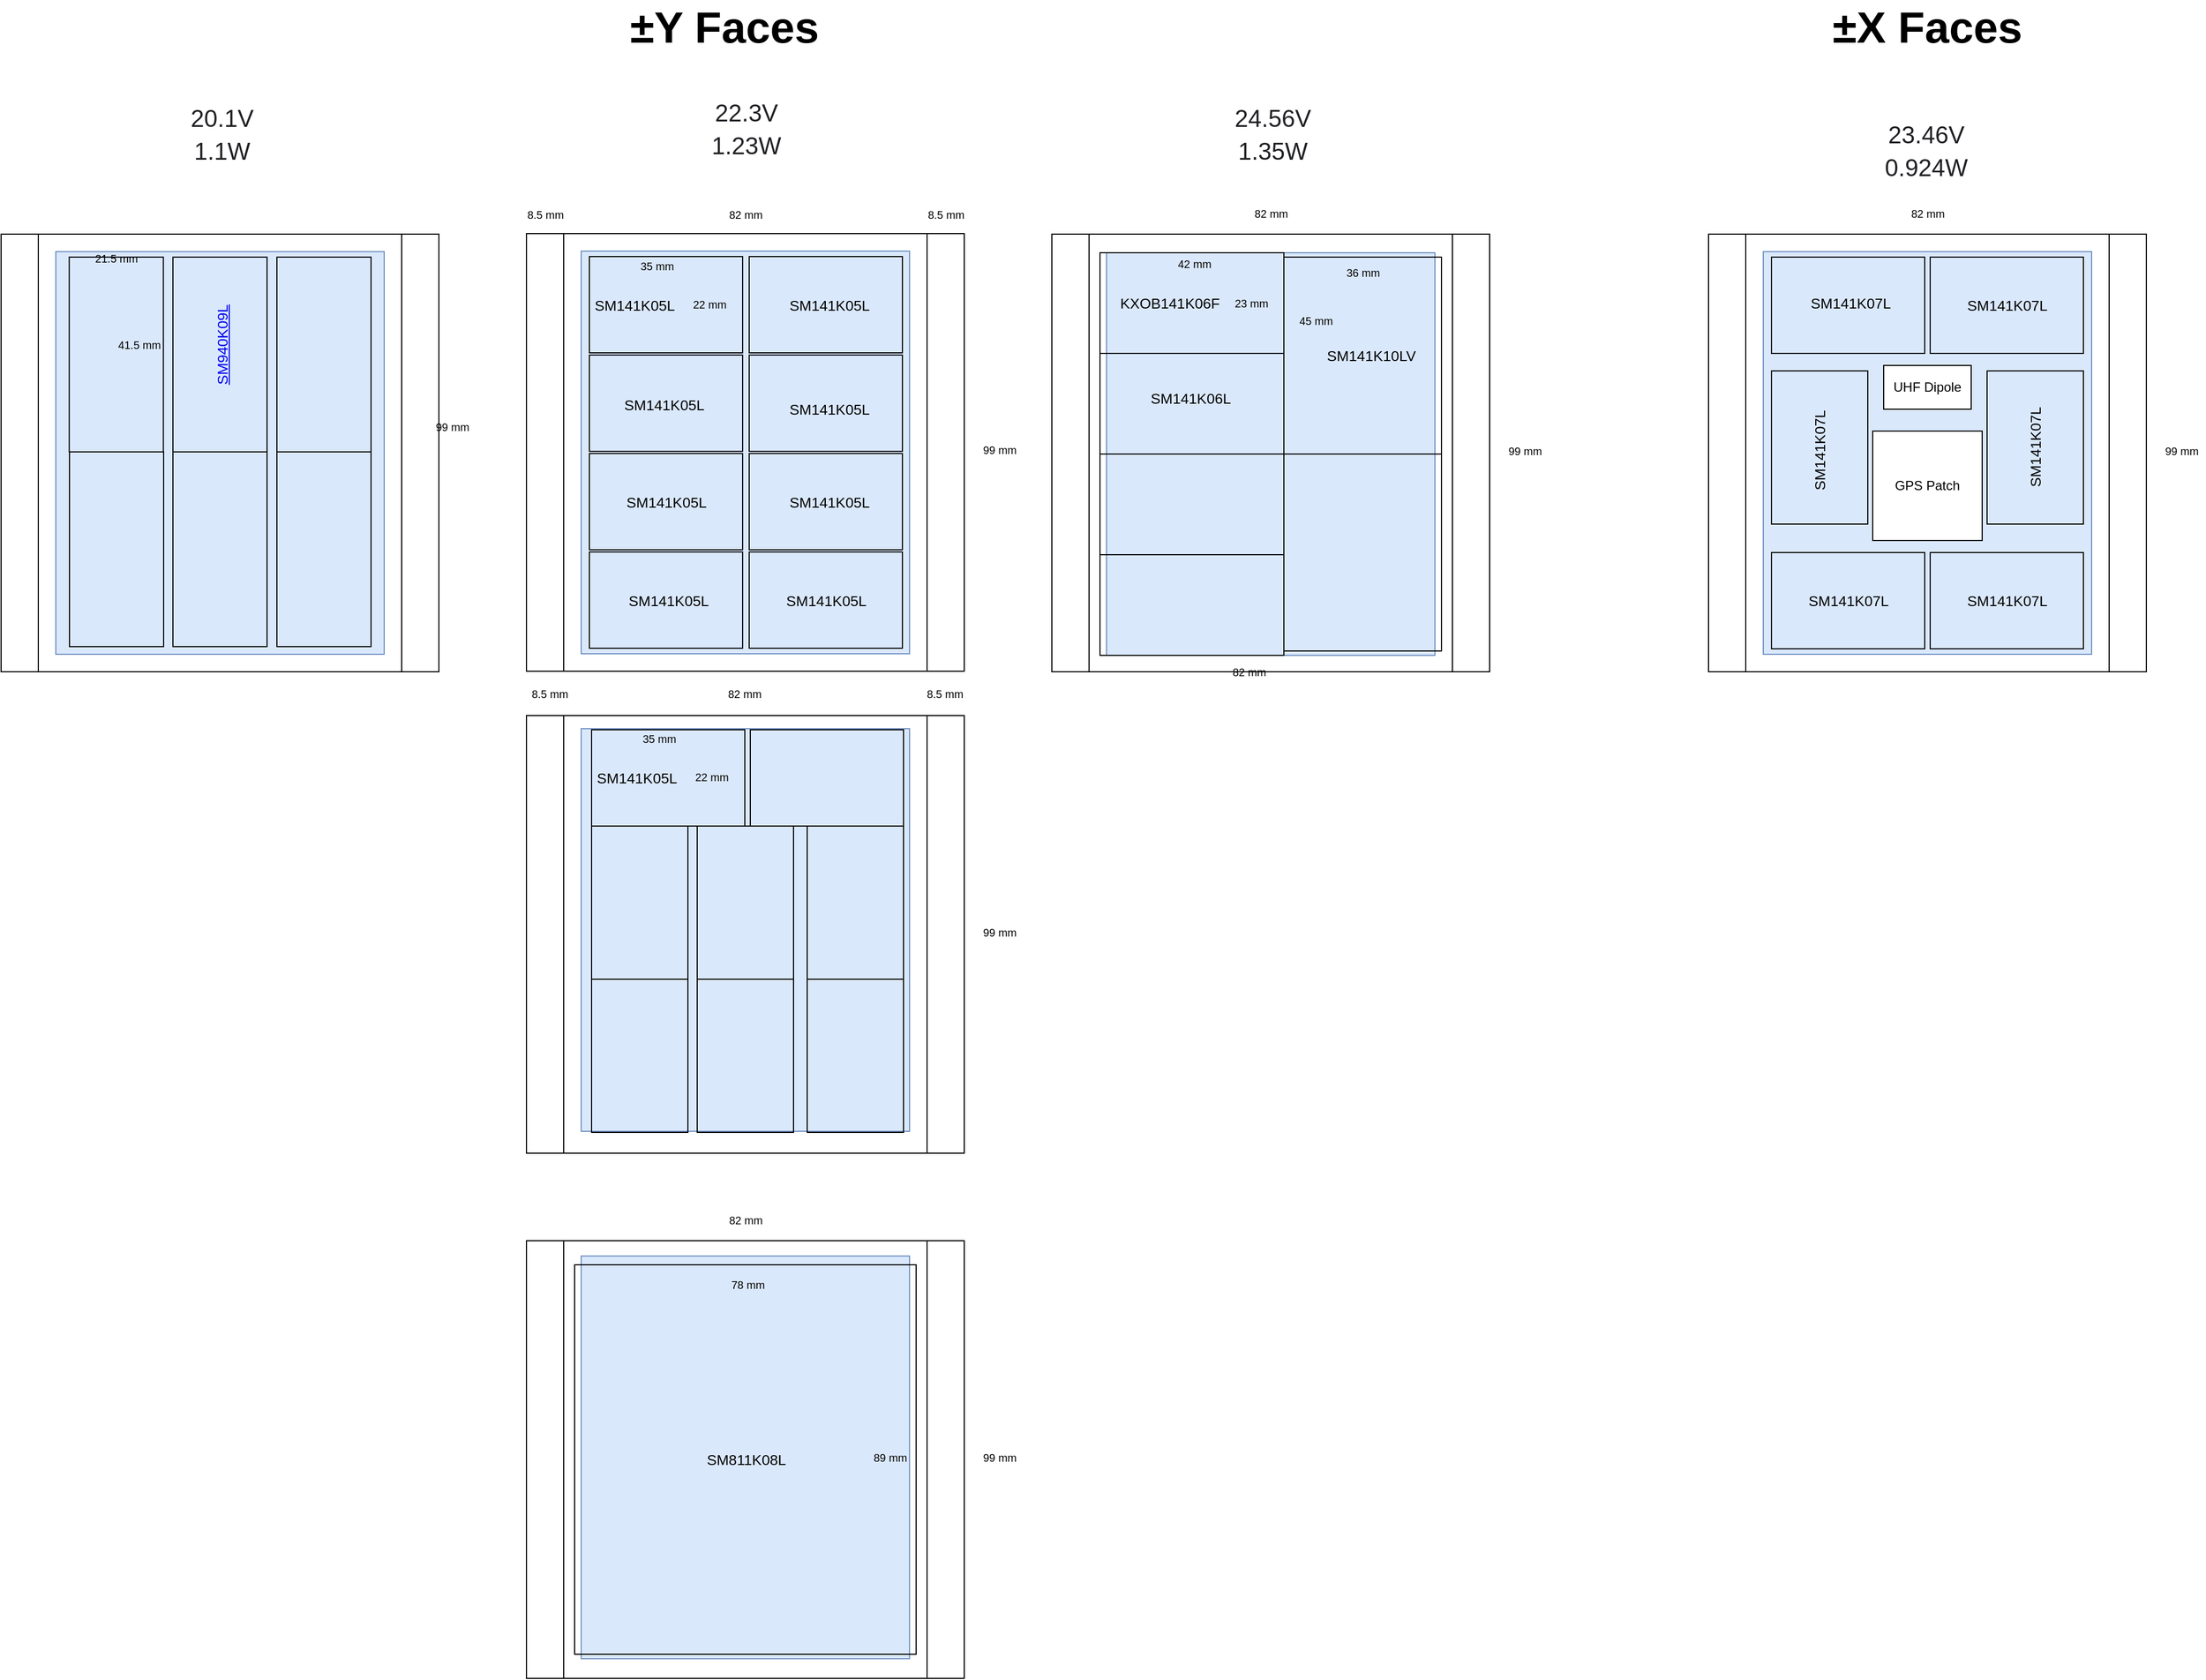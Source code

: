 <mxfile version="14.6.13" type="device" pages="5"><diagram id="oQUts7I-9DujU_vpRz6f" name="XY"><mxGraphModel dx="2050" dy="1754" grid="1" gridSize="10" guides="1" tooltips="1" connect="1" arrows="1" fold="1" page="1" pageScale="1" pageWidth="1100" pageHeight="850" math="0" shadow="0"><root><mxCell id="0"/><mxCell id="1" parent="0"/><mxCell id="eMLg53Ae__qdY8TbyA3Z-4" value="" style="rounded=0;whiteSpace=wrap;html=1;" parent="1" vertex="1"><mxGeometry x="1640" y="240" width="400" height="400" as="geometry"/></mxCell><mxCell id="LvHoKBE5QQCwJ30ieQms-16" value="" style="rounded=0;whiteSpace=wrap;html=1;" parent="1" vertex="1"><mxGeometry x="560" y="239.5" width="400" height="400" as="geometry"/></mxCell><mxCell id="ikFWLRxliVlSURngCJFy-1" value="" style="rounded=0;whiteSpace=wrap;html=1;fillColor=#dae8fc;strokeColor=#6c8ebf;" parent="1" vertex="1"><mxGeometry x="610" y="1174" width="300" height="368" as="geometry"/></mxCell><mxCell id="LvHoKBE5QQCwJ30ieQms-40" value="" style="rounded=0;whiteSpace=wrap;html=1;fillColor=#dae8fc;strokeColor=#6c8ebf;" parent="1" vertex="1"><mxGeometry x="1690" y="256" width="300" height="368" as="geometry"/></mxCell><mxCell id="6bvqcT6BtOevuJyswvUa-32" value="" style="rounded=0;whiteSpace=wrap;html=1;fillColor=none;" parent="1" vertex="1"><mxGeometry x="80" y="240" width="400" height="400" as="geometry"/></mxCell><mxCell id="6bvqcT6BtOevuJyswvUa-33" value="" style="rounded=0;whiteSpace=wrap;html=1;fillColor=none;" parent="1" vertex="1"><mxGeometry x="446" y="240" width="34" height="400" as="geometry"/></mxCell><mxCell id="LvHoKBE5QQCwJ30ieQms-37" value="" style="rounded=0;whiteSpace=wrap;html=1;fillColor=#dae8fc;strokeColor=#6c8ebf;" parent="1" vertex="1"><mxGeometry x="130" y="256" width="300" height="368" as="geometry"/></mxCell><mxCell id="6bvqcT6BtOevuJyswvUa-9" value="" style="rounded=0;whiteSpace=wrap;html=1;fillColor=none;" parent="1" vertex="1"><mxGeometry x="560" y="680" width="400" height="400" as="geometry"/></mxCell><mxCell id="LvHoKBE5QQCwJ30ieQms-12" value="" style="rounded=0;whiteSpace=wrap;html=1;fillColor=#dae8fc;strokeColor=#6c8ebf;" parent="1" vertex="1"><mxGeometry x="610" y="692" width="300" height="368" as="geometry"/></mxCell><mxCell id="6bvqcT6BtOevuJyswvUa-59" value="" style="rounded=0;whiteSpace=wrap;html=1;fillColor=none;" parent="1" vertex="1"><mxGeometry x="1040" y="240" width="400" height="400" as="geometry"/></mxCell><mxCell id="LvHoKBE5QQCwJ30ieQms-2" value="" style="rounded=0;whiteSpace=wrap;html=1;fillColor=#dae8fc;strokeColor=#6c8ebf;" parent="1" vertex="1"><mxGeometry x="1090" y="257" width="300" height="368" as="geometry"/></mxCell><mxCell id="6bvqcT6BtOevuJyswvUa-72" value="" style="rounded=0;whiteSpace=wrap;html=1;fillColor=none;fontSize=10;" parent="1" vertex="1"><mxGeometry x="1084" y="257" width="168" height="92" as="geometry"/></mxCell><mxCell id="6bvqcT6BtOevuJyswvUa-50" value="" style="rounded=0;whiteSpace=wrap;html=1;fillColor=none;fontSize=10;" parent="1" vertex="1"><mxGeometry x="237" y="261" width="86" height="178" as="geometry"/></mxCell><mxCell id="6bvqcT6BtOevuJyswvUa-1" value="" style="rounded=0;whiteSpace=wrap;html=1;fillColor=none;" parent="1" vertex="1"><mxGeometry x="560" y="1160" width="400" height="400" as="geometry"/></mxCell><mxCell id="6bvqcT6BtOevuJyswvUa-2" value="" style="rounded=0;whiteSpace=wrap;html=1;fillColor=none;" parent="1" vertex="1"><mxGeometry x="926" y="1160" width="34" height="400" as="geometry"/></mxCell><mxCell id="6bvqcT6BtOevuJyswvUa-3" value="" style="rounded=0;whiteSpace=wrap;html=1;fillColor=none;" parent="1" vertex="1"><mxGeometry x="560" y="1160" width="34" height="400" as="geometry"/></mxCell><mxCell id="6bvqcT6BtOevuJyswvUa-4" value="&lt;font style=&quot;font-size: 10px;&quot;&gt;8.5 mm&lt;/font&gt;" style="text;html=1;strokeColor=none;fillColor=none;align=center;verticalAlign=middle;whiteSpace=wrap;rounded=0;fontSize=10;" parent="1" vertex="1"><mxGeometry x="560" y="650" width="43" height="20" as="geometry"/></mxCell><mxCell id="6bvqcT6BtOevuJyswvUa-5" value="&lt;font style=&quot;font-size: 10px;&quot;&gt;8.5 mm&lt;/font&gt;" style="text;html=1;strokeColor=none;fillColor=none;align=center;verticalAlign=middle;whiteSpace=wrap;rounded=0;fontSize=10;" parent="1" vertex="1"><mxGeometry x="920.5" y="650" width="43" height="20" as="geometry"/></mxCell><mxCell id="6bvqcT6BtOevuJyswvUa-6" value="&lt;font style=&quot;font-size: 10px&quot;&gt;82 mm&lt;/font&gt;" style="text;html=1;strokeColor=none;fillColor=none;align=center;verticalAlign=middle;whiteSpace=wrap;rounded=0;fontSize=10;" parent="1" vertex="1"><mxGeometry x="738.5" y="1131" width="43" height="20" as="geometry"/></mxCell><mxCell id="6bvqcT6BtOevuJyswvUa-7" value="&lt;font style=&quot;font-size: 10px&quot;&gt;99 mm&lt;/font&gt;" style="text;html=1;strokeColor=none;fillColor=none;align=center;verticalAlign=middle;whiteSpace=wrap;rounded=0;fontSize=10;" parent="1" vertex="1"><mxGeometry x="970.5" y="1348" width="43" height="20" as="geometry"/></mxCell><mxCell id="6bvqcT6BtOevuJyswvUa-8" value="" style="rounded=0;whiteSpace=wrap;html=1;fillColor=none;fontSize=10;" parent="1" vertex="1"><mxGeometry x="604" y="1182" width="312" height="356" as="geometry"/></mxCell><mxCell id="6bvqcT6BtOevuJyswvUa-10" value="" style="rounded=0;whiteSpace=wrap;html=1;fillColor=none;" parent="1" vertex="1"><mxGeometry x="926" y="680" width="34" height="400" as="geometry"/></mxCell><mxCell id="6bvqcT6BtOevuJyswvUa-11" value="" style="rounded=0;whiteSpace=wrap;html=1;fillColor=none;" parent="1" vertex="1"><mxGeometry x="560" y="680" width="34" height="400" as="geometry"/></mxCell><mxCell id="6bvqcT6BtOevuJyswvUa-14" value="&lt;font style=&quot;font-size: 10px&quot;&gt;82 mm&lt;/font&gt;" style="text;html=1;strokeColor=none;fillColor=none;align=center;verticalAlign=middle;whiteSpace=wrap;rounded=0;fontSize=10;" parent="1" vertex="1"><mxGeometry x="737.5" y="650" width="43" height="20" as="geometry"/></mxCell><mxCell id="6bvqcT6BtOevuJyswvUa-15" value="&lt;font style=&quot;font-size: 10px&quot;&gt;99 mm&lt;/font&gt;" style="text;html=1;strokeColor=none;fillColor=none;align=center;verticalAlign=middle;whiteSpace=wrap;rounded=0;fontSize=10;" parent="1" vertex="1"><mxGeometry x="970.5" y="868" width="43" height="20" as="geometry"/></mxCell><mxCell id="6bvqcT6BtOevuJyswvUa-17" value="&lt;span style=&quot;font-size: 10pt ; font-family: &amp;#34;arial&amp;#34;&quot;&gt;SM811K08L&lt;/span&gt;" style="text;html=1;strokeColor=none;fillColor=none;align=center;verticalAlign=middle;whiteSpace=wrap;rounded=0;fontSize=10;" parent="1" vertex="1"><mxGeometry x="740.5" y="1350" width="40" height="20" as="geometry"/></mxCell><mxCell id="6bvqcT6BtOevuJyswvUa-18" value="&lt;font style=&quot;font-size: 10px&quot;&gt;89 mm&lt;/font&gt;" style="text;html=1;strokeColor=none;fillColor=none;align=center;verticalAlign=middle;whiteSpace=wrap;rounded=0;fontSize=10;" parent="1" vertex="1"><mxGeometry x="870.5" y="1348" width="43" height="20" as="geometry"/></mxCell><mxCell id="6bvqcT6BtOevuJyswvUa-19" value="&lt;font style=&quot;font-size: 10px&quot;&gt;78 mm&lt;/font&gt;" style="text;html=1;strokeColor=none;fillColor=none;align=center;verticalAlign=middle;whiteSpace=wrap;rounded=0;fontSize=10;" parent="1" vertex="1"><mxGeometry x="740.5" y="1190" width="43" height="20" as="geometry"/></mxCell><mxCell id="6bvqcT6BtOevuJyswvUa-22" value="" style="rounded=0;whiteSpace=wrap;html=1;fillColor=none;fontSize=10;direction=south;" parent="1" vertex="1"><mxGeometry x="619.5" y="921" width="88" height="140" as="geometry"/></mxCell><mxCell id="6bvqcT6BtOevuJyswvUa-23" value="" style="rounded=0;whiteSpace=wrap;html=1;fillColor=none;fontSize=10;direction=south;" parent="1" vertex="1"><mxGeometry x="619.5" y="781" width="88" height="140" as="geometry"/></mxCell><mxCell id="6bvqcT6BtOevuJyswvUa-24" value="" style="rounded=0;whiteSpace=wrap;html=1;fillColor=none;fontSize=10;" parent="1" vertex="1"><mxGeometry x="619.5" y="693" width="140" height="88" as="geometry"/></mxCell><mxCell id="6bvqcT6BtOevuJyswvUa-25" value="" style="rounded=0;whiteSpace=wrap;html=1;fillColor=none;fontSize=10;direction=south;" parent="1" vertex="1"><mxGeometry x="816.5" y="921" width="88" height="140" as="geometry"/></mxCell><mxCell id="6bvqcT6BtOevuJyswvUa-26" value="" style="rounded=0;whiteSpace=wrap;html=1;fillColor=none;fontSize=10;direction=north;" parent="1" vertex="1"><mxGeometry x="716" y="781" width="88" height="140" as="geometry"/></mxCell><mxCell id="6bvqcT6BtOevuJyswvUa-27" value="" style="rounded=0;whiteSpace=wrap;html=1;fillColor=none;fontSize=10;" parent="1" vertex="1"><mxGeometry x="764.5" y="693" width="140" height="88" as="geometry"/></mxCell><mxCell id="6bvqcT6BtOevuJyswvUa-28" value="&lt;font style=&quot;font-size: 10px&quot;&gt;35 mm&lt;/font&gt;" style="text;html=1;strokeColor=none;fillColor=none;align=center;verticalAlign=middle;whiteSpace=wrap;rounded=0;fontSize=10;" parent="1" vertex="1"><mxGeometry x="660" y="691" width="43" height="20" as="geometry"/></mxCell><mxCell id="6bvqcT6BtOevuJyswvUa-29" value="&lt;font style=&quot;font-size: 10px&quot;&gt;22 mm&lt;/font&gt;" style="text;html=1;strokeColor=none;fillColor=none;align=center;verticalAlign=middle;whiteSpace=wrap;rounded=0;fontSize=10;" parent="1" vertex="1"><mxGeometry x="707.5" y="726" width="43" height="20" as="geometry"/></mxCell><mxCell id="6bvqcT6BtOevuJyswvUa-30" value="&lt;span style=&quot;font-size: 10pt ; font-family: &amp;#34;arial&amp;#34;&quot;&gt;SM141K05L&lt;/span&gt;" style="text;html=1;strokeColor=none;fillColor=none;align=center;verticalAlign=middle;whiteSpace=wrap;rounded=0;fontSize=10;" parent="1" vertex="1"><mxGeometry x="640.5" y="727" width="40" height="20" as="geometry"/></mxCell><mxCell id="6bvqcT6BtOevuJyswvUa-34" value="" style="rounded=0;whiteSpace=wrap;html=1;fillColor=none;" parent="1" vertex="1"><mxGeometry x="80" y="240" width="34" height="400" as="geometry"/></mxCell><mxCell id="6bvqcT6BtOevuJyswvUa-35" value="&lt;font style=&quot;font-size: 10px&quot;&gt;99 mm&lt;/font&gt;" style="text;html=1;strokeColor=none;fillColor=none;align=center;verticalAlign=middle;whiteSpace=wrap;rounded=0;fontSize=10;" parent="1" vertex="1"><mxGeometry x="470.5" y="406" width="43" height="20" as="geometry"/></mxCell><mxCell id="6bvqcT6BtOevuJyswvUa-40" value="" style="rounded=0;whiteSpace=wrap;html=1;fillColor=none;fontSize=10;" parent="1" vertex="1"><mxGeometry x="142.25" y="261" width="86" height="178" as="geometry"/></mxCell><mxCell id="6bvqcT6BtOevuJyswvUa-44" value="&lt;font style=&quot;font-size: 10px&quot;&gt;21.5 mm&lt;/font&gt;" style="text;html=1;strokeColor=none;fillColor=none;align=center;verticalAlign=middle;whiteSpace=wrap;rounded=0;fontSize=10;" parent="1" vertex="1"><mxGeometry x="164" y="252" width="43" height="20" as="geometry"/></mxCell><mxCell id="6bvqcT6BtOevuJyswvUa-45" value="&lt;font style=&quot;font-size: 10px&quot;&gt;41.5 mm&lt;/font&gt;" style="text;html=1;strokeColor=none;fillColor=none;align=center;verticalAlign=middle;whiteSpace=wrap;rounded=0;fontSize=10;" parent="1" vertex="1"><mxGeometry x="185.25" y="331" width="43" height="20" as="geometry"/></mxCell><mxCell id="6bvqcT6BtOevuJyswvUa-48" value="&lt;font style=&quot;font-size: 10px&quot;&gt;82 mm&lt;/font&gt;" style="text;html=1;strokeColor=none;fillColor=none;align=center;verticalAlign=middle;whiteSpace=wrap;rounded=0;fontSize=10;" parent="1" vertex="1"><mxGeometry x="1198.5" y="630" width="43" height="20" as="geometry"/></mxCell><mxCell id="6bvqcT6BtOevuJyswvUa-51" value="" style="rounded=0;whiteSpace=wrap;html=1;fillColor=none;fontSize=10;" parent="1" vertex="1"><mxGeometry x="332" y="261" width="86" height="178" as="geometry"/></mxCell><mxCell id="6bvqcT6BtOevuJyswvUa-52" value="" style="rounded=0;whiteSpace=wrap;html=1;fillColor=none;fontSize=10;" parent="1" vertex="1"><mxGeometry x="142.5" y="439" width="86" height="178" as="geometry"/></mxCell><mxCell id="6bvqcT6BtOevuJyswvUa-53" value="" style="rounded=0;whiteSpace=wrap;html=1;fillColor=none;fontSize=10;" parent="1" vertex="1"><mxGeometry x="237" y="439" width="86" height="178" as="geometry"/></mxCell><mxCell id="6bvqcT6BtOevuJyswvUa-54" value="" style="rounded=0;whiteSpace=wrap;html=1;fillColor=none;fontSize=10;" parent="1" vertex="1"><mxGeometry x="332" y="439" width="86" height="178" as="geometry"/></mxCell><mxCell id="6bvqcT6BtOevuJyswvUa-57" value="&lt;span style=&quot;font-style: normal; font-weight: normal; letter-spacing: normal; text-indent: 0px; text-transform: none; word-spacing: 0px; font-size: 10pt; font-family: arial; text-decoration: underline; color: rgb(17, 85, 204);&quot;&gt;&lt;a class=&quot;in-cell-link&quot; href=&quot;https://www.digikey.com/en/products/detail/anysolar-ltd/SM940K09L/9990450&quot; target=&quot;_blank&quot;&gt;SM940K09L&lt;/a&gt;&lt;/span&gt;" style="text;html=1;strokeColor=none;fillColor=none;align=center;verticalAlign=middle;whiteSpace=wrap;rounded=0;fontSize=10;horizontal=0;" parent="1" vertex="1"><mxGeometry x="262" y="331" width="40" height="20" as="geometry"/></mxCell><mxCell id="6bvqcT6BtOevuJyswvUa-60" value="" style="rounded=0;whiteSpace=wrap;html=1;fillColor=none;" parent="1" vertex="1"><mxGeometry x="1406" y="240" width="34" height="400" as="geometry"/></mxCell><mxCell id="6bvqcT6BtOevuJyswvUa-61" value="" style="rounded=0;whiteSpace=wrap;html=1;fillColor=none;" parent="1" vertex="1"><mxGeometry x="1040" y="240" width="34" height="400" as="geometry"/></mxCell><mxCell id="6bvqcT6BtOevuJyswvUa-62" value="&lt;font style=&quot;font-size: 10px&quot;&gt;99 mm&lt;/font&gt;" style="text;html=1;strokeColor=none;fillColor=none;align=center;verticalAlign=middle;whiteSpace=wrap;rounded=0;fontSize=10;" parent="1" vertex="1"><mxGeometry x="1450.5" y="428" width="43" height="20" as="geometry"/></mxCell><mxCell id="6bvqcT6BtOevuJyswvUa-64" value="&lt;font style=&quot;font-size: 10px&quot;&gt;42 mm&lt;/font&gt;" style="text;html=1;strokeColor=none;fillColor=none;align=center;verticalAlign=middle;whiteSpace=wrap;rounded=0;fontSize=10;" parent="1" vertex="1"><mxGeometry x="1148.5" y="257" width="43" height="20" as="geometry"/></mxCell><mxCell id="6bvqcT6BtOevuJyswvUa-65" value="&lt;font style=&quot;font-size: 10px&quot;&gt;23 mm&lt;/font&gt;" style="text;html=1;strokeColor=none;fillColor=none;align=center;verticalAlign=middle;whiteSpace=wrap;rounded=0;fontSize=10;" parent="1" vertex="1"><mxGeometry x="1200.5" y="293" width="43" height="20" as="geometry"/></mxCell><mxCell id="6bvqcT6BtOevuJyswvUa-66" value="&lt;font style=&quot;font-size: 10px&quot;&gt;82 mm&lt;/font&gt;" style="text;html=1;strokeColor=none;fillColor=none;align=center;verticalAlign=middle;whiteSpace=wrap;rounded=0;fontSize=10;" parent="1" vertex="1"><mxGeometry x="1218.5" y="211" width="43" height="20" as="geometry"/></mxCell><mxCell id="6bvqcT6BtOevuJyswvUa-74" value="&lt;span style=&quot;font-size: 10pt ; font-family: &amp;#34;arial&amp;#34;&quot;&gt;KXOB141K06F&lt;/span&gt;" style="text;html=1;strokeColor=none;fillColor=none;align=center;verticalAlign=middle;whiteSpace=wrap;rounded=0;fontSize=10;" parent="1" vertex="1"><mxGeometry x="1128.25" y="293" width="40" height="20" as="geometry"/></mxCell><mxCell id="6bvqcT6BtOevuJyswvUa-75" value="" style="rounded=0;whiteSpace=wrap;html=1;fillColor=none;fontSize=10;" parent="1" vertex="1"><mxGeometry x="1084" y="349" width="168" height="92" as="geometry"/></mxCell><mxCell id="6bvqcT6BtOevuJyswvUa-76" value="" style="rounded=0;whiteSpace=wrap;html=1;fillColor=none;fontSize=10;" parent="1" vertex="1"><mxGeometry x="1084" y="441" width="168" height="92" as="geometry"/></mxCell><mxCell id="6bvqcT6BtOevuJyswvUa-77" value="" style="rounded=0;whiteSpace=wrap;html=1;fillColor=none;fontSize=10;" parent="1" vertex="1"><mxGeometry x="1084" y="533" width="168" height="92" as="geometry"/></mxCell><mxCell id="6bvqcT6BtOevuJyswvUa-78" value="&lt;span style=&quot;font-size: 10pt ; font-family: &amp;#34;arial&amp;#34;&quot;&gt;SM141K06L&lt;/span&gt;" style="text;html=1;strokeColor=none;fillColor=none;align=center;verticalAlign=middle;whiteSpace=wrap;rounded=0;fontSize=10;" parent="1" vertex="1"><mxGeometry x="1147" y="380" width="40" height="20" as="geometry"/></mxCell><mxCell id="6bvqcT6BtOevuJyswvUa-79" value="" style="rounded=0;whiteSpace=wrap;html=1;fillColor=none;fontSize=10;" parent="1" vertex="1"><mxGeometry x="1252" y="261" width="144" height="180" as="geometry"/></mxCell><mxCell id="6bvqcT6BtOevuJyswvUa-80" value="" style="rounded=0;whiteSpace=wrap;html=1;fillColor=none;fontSize=10;" parent="1" vertex="1"><mxGeometry x="1252" y="441" width="144" height="180" as="geometry"/></mxCell><mxCell id="6bvqcT6BtOevuJyswvUa-81" value="&lt;span style=&quot;font-size: 10pt ; font-family: &amp;#34;arial&amp;#34;&quot;&gt;SM141K10LV&lt;/span&gt;" style="text;html=1;strokeColor=none;fillColor=none;align=center;verticalAlign=middle;whiteSpace=wrap;rounded=0;fontSize=10;" parent="1" vertex="1"><mxGeometry x="1312" y="341" width="40" height="20" as="geometry"/></mxCell><mxCell id="6bvqcT6BtOevuJyswvUa-83" value="&lt;font style=&quot;font-size: 10px&quot;&gt;45 mm&lt;/font&gt;" style="text;html=1;strokeColor=none;fillColor=none;align=center;verticalAlign=middle;whiteSpace=wrap;rounded=0;fontSize=10;" parent="1" vertex="1"><mxGeometry x="1259.5" y="309" width="43" height="20" as="geometry"/></mxCell><mxCell id="6bvqcT6BtOevuJyswvUa-85" value="&lt;font style=&quot;font-size: 10px&quot;&gt;36 mm&lt;/font&gt;" style="text;html=1;strokeColor=none;fillColor=none;align=center;verticalAlign=middle;whiteSpace=wrap;rounded=0;fontSize=10;" parent="1" vertex="1"><mxGeometry x="1302.5" y="265" width="43" height="20" as="geometry"/></mxCell><mxCell id="eMLg53Ae__qdY8TbyA3Z-1" value="&lt;b style=&quot;font-size: 40px;&quot;&gt;&lt;font style=&quot;font-size: 40px;&quot;&gt;±Y Faces&lt;/font&gt;&lt;/b&gt;" style="text;html=1;strokeColor=none;fillColor=none;align=center;verticalAlign=middle;whiteSpace=wrap;rounded=0;fontSize=40;" parent="1" vertex="1"><mxGeometry x="640.5" y="40" width="200" height="20" as="geometry"/></mxCell><mxCell id="eMLg53Ae__qdY8TbyA3Z-6" value="" style="rounded=0;whiteSpace=wrap;html=1;fillColor=none;" parent="1" vertex="1"><mxGeometry x="2006" y="240" width="34" height="400" as="geometry"/></mxCell><mxCell id="eMLg53Ae__qdY8TbyA3Z-7" value="" style="rounded=0;whiteSpace=wrap;html=1;fillColor=none;" parent="1" vertex="1"><mxGeometry x="1640" y="240" width="34" height="400" as="geometry"/></mxCell><mxCell id="eMLg53Ae__qdY8TbyA3Z-8" value="&lt;font style=&quot;font-size: 10px&quot;&gt;99 mm&lt;/font&gt;" style="text;html=1;strokeColor=none;fillColor=none;align=center;verticalAlign=middle;whiteSpace=wrap;rounded=0;fontSize=10;" parent="1" vertex="1"><mxGeometry x="2050.5" y="428" width="43" height="20" as="geometry"/></mxCell><mxCell id="eMLg53Ae__qdY8TbyA3Z-11" value="&lt;font style=&quot;font-size: 10px&quot;&gt;82 mm&lt;/font&gt;" style="text;html=1;strokeColor=none;fillColor=none;align=center;verticalAlign=middle;whiteSpace=wrap;rounded=0;fontSize=10;" parent="1" vertex="1"><mxGeometry x="1818.5" y="211" width="43" height="20" as="geometry"/></mxCell><mxCell id="eMLg53Ae__qdY8TbyA3Z-22" value="&lt;b style=&quot;font-size: 40px;&quot;&gt;&lt;font style=&quot;font-size: 40px;&quot;&gt;±X Faces&lt;/font&gt;&lt;/b&gt;" style="text;html=1;strokeColor=none;fillColor=none;align=center;verticalAlign=middle;whiteSpace=wrap;rounded=0;fontSize=40;" parent="1" vertex="1"><mxGeometry x="1740" y="40" width="200" height="20" as="geometry"/></mxCell><mxCell id="eMLg53Ae__qdY8TbyA3Z-23" value="" style="rounded=0;whiteSpace=wrap;html=1;" parent="1" vertex="1"><mxGeometry x="1800" y="360" width="80" height="40" as="geometry"/></mxCell><mxCell id="LvHoKBE5QQCwJ30ieQms-1" value="&lt;span style=&quot;color: rgb(32 , 33 , 36) ; font-family: &amp;#34;arial&amp;#34; , sans-serif ; background-color: rgb(255 , 255 , 255)&quot;&gt;&lt;font style=&quot;font-size: 22px&quot;&gt;24.56V&lt;/font&gt;&lt;/span&gt;" style="text;html=1;strokeColor=none;fillColor=none;align=center;verticalAlign=middle;whiteSpace=wrap;rounded=0;" parent="1" vertex="1"><mxGeometry x="1221.5" y="125" width="40" height="20" as="geometry"/></mxCell><mxCell id="LvHoKBE5QQCwJ30ieQms-7" value="&lt;span style=&quot;color: rgb(32 , 33 , 36) ; font-family: &amp;#34;arial&amp;#34; , sans-serif ; background-color: rgb(255 , 255 , 255)&quot;&gt;&lt;font style=&quot;font-size: 22px&quot;&gt;1.35W&lt;/font&gt;&lt;/span&gt;" style="text;html=1;strokeColor=none;fillColor=none;align=center;verticalAlign=middle;whiteSpace=wrap;rounded=0;" parent="1" vertex="1"><mxGeometry x="1221.5" y="155" width="40" height="20" as="geometry"/></mxCell><mxCell id="LvHoKBE5QQCwJ30ieQms-8" value="&lt;span style=&quot;color: rgb(32 , 33 , 36) ; font-family: &amp;#34;arial&amp;#34; , sans-serif ; background-color: rgb(255 , 255 , 255)&quot;&gt;&lt;font style=&quot;font-size: 22px&quot;&gt;20.1V&lt;/font&gt;&lt;/span&gt;" style="text;html=1;strokeColor=none;fillColor=none;align=center;verticalAlign=middle;whiteSpace=wrap;rounded=0;" parent="1" vertex="1"><mxGeometry x="262" y="125" width="40" height="20" as="geometry"/></mxCell><mxCell id="LvHoKBE5QQCwJ30ieQms-9" value="&lt;span style=&quot;color: rgb(32 , 33 , 36) ; font-family: &amp;#34;arial&amp;#34; , sans-serif ; background-color: rgb(255 , 255 , 255)&quot;&gt;&lt;font style=&quot;font-size: 22px&quot;&gt;1.1W&lt;/font&gt;&lt;/span&gt;" style="text;html=1;strokeColor=none;fillColor=none;align=center;verticalAlign=middle;whiteSpace=wrap;rounded=0;" parent="1" vertex="1"><mxGeometry x="262" y="155" width="40" height="20" as="geometry"/></mxCell><mxCell id="LvHoKBE5QQCwJ30ieQms-10" value="" style="rounded=0;whiteSpace=wrap;html=1;fillColor=none;fontSize=10;direction=north;" parent="1" vertex="1"><mxGeometry x="716" y="921" width="88" height="140" as="geometry"/></mxCell><mxCell id="LvHoKBE5QQCwJ30ieQms-11" value="" style="rounded=0;whiteSpace=wrap;html=1;fillColor=none;fontSize=10;direction=north;" parent="1" vertex="1"><mxGeometry x="816.5" y="781" width="88" height="140" as="geometry"/></mxCell><mxCell id="LvHoKBE5QQCwJ30ieQms-13" value="" style="rounded=0;whiteSpace=wrap;html=1;fillColor=#dae8fc;strokeColor=#6c8ebf;" parent="1" vertex="1"><mxGeometry x="610" y="255.5" width="300" height="368" as="geometry"/></mxCell><mxCell id="LvHoKBE5QQCwJ30ieQms-14" value="&lt;font style=&quot;font-size: 10px;&quot;&gt;8.5 mm&lt;/font&gt;" style="text;html=1;strokeColor=none;fillColor=none;align=center;verticalAlign=middle;whiteSpace=wrap;rounded=0;fontSize=10;" parent="1" vertex="1"><mxGeometry x="555.5" y="211.5" width="43" height="20" as="geometry"/></mxCell><mxCell id="LvHoKBE5QQCwJ30ieQms-15" value="&lt;font style=&quot;font-size: 10px;&quot;&gt;8.5 mm&lt;/font&gt;" style="text;html=1;strokeColor=none;fillColor=none;align=center;verticalAlign=middle;whiteSpace=wrap;rounded=0;fontSize=10;" parent="1" vertex="1"><mxGeometry x="921.5" y="211.5" width="43" height="20" as="geometry"/></mxCell><mxCell id="LvHoKBE5QQCwJ30ieQms-17" value="" style="rounded=0;whiteSpace=wrap;html=1;fillColor=none;" parent="1" vertex="1"><mxGeometry x="926" y="239.5" width="34" height="400" as="geometry"/></mxCell><mxCell id="LvHoKBE5QQCwJ30ieQms-18" value="" style="rounded=0;whiteSpace=wrap;html=1;fillColor=none;" parent="1" vertex="1"><mxGeometry x="560" y="239.5" width="34" height="400" as="geometry"/></mxCell><mxCell id="LvHoKBE5QQCwJ30ieQms-19" value="&lt;font style=&quot;font-size: 10px&quot;&gt;82 mm&lt;/font&gt;" style="text;html=1;strokeColor=none;fillColor=none;align=center;verticalAlign=middle;whiteSpace=wrap;rounded=0;fontSize=10;" parent="1" vertex="1"><mxGeometry x="738.5" y="211.5" width="43" height="20" as="geometry"/></mxCell><mxCell id="LvHoKBE5QQCwJ30ieQms-20" value="&lt;font style=&quot;font-size: 10px&quot;&gt;99 mm&lt;/font&gt;" style="text;html=1;strokeColor=none;fillColor=none;align=center;verticalAlign=middle;whiteSpace=wrap;rounded=0;fontSize=10;" parent="1" vertex="1"><mxGeometry x="970.5" y="426.5" width="43" height="20" as="geometry"/></mxCell><mxCell id="LvHoKBE5QQCwJ30ieQms-21" value="" style="rounded=0;whiteSpace=wrap;html=1;fillColor=none;fontSize=10;direction=west;" parent="1" vertex="1"><mxGeometry x="617.5" y="530.5" width="140" height="88" as="geometry"/></mxCell><mxCell id="LvHoKBE5QQCwJ30ieQms-22" value="" style="rounded=0;whiteSpace=wrap;html=1;fillColor=none;fontSize=10;direction=west;" parent="1" vertex="1"><mxGeometry x="617.5" y="350.5" width="140" height="88" as="geometry"/></mxCell><mxCell id="LvHoKBE5QQCwJ30ieQms-23" value="" style="rounded=0;whiteSpace=wrap;html=1;fillColor=none;fontSize=10;" parent="1" vertex="1"><mxGeometry x="617.5" y="260.5" width="140" height="88" as="geometry"/></mxCell><mxCell id="LvHoKBE5QQCwJ30ieQms-24" value="" style="rounded=0;whiteSpace=wrap;html=1;fillColor=none;fontSize=10;direction=west;" parent="1" vertex="1"><mxGeometry x="763.5" y="440.5" width="140" height="88" as="geometry"/></mxCell><mxCell id="LvHoKBE5QQCwJ30ieQms-25" value="" style="rounded=0;whiteSpace=wrap;html=1;fillColor=none;fontSize=10;direction=east;" parent="1" vertex="1"><mxGeometry x="617.5" y="440.5" width="140" height="88" as="geometry"/></mxCell><mxCell id="LvHoKBE5QQCwJ30ieQms-26" value="" style="rounded=0;whiteSpace=wrap;html=1;fillColor=none;fontSize=10;" parent="1" vertex="1"><mxGeometry x="763.5" y="260.5" width="140" height="88" as="geometry"/></mxCell><mxCell id="LvHoKBE5QQCwJ30ieQms-27" value="&lt;font style=&quot;font-size: 10px&quot;&gt;35 mm&lt;/font&gt;" style="text;html=1;strokeColor=none;fillColor=none;align=center;verticalAlign=middle;whiteSpace=wrap;rounded=0;fontSize=10;" parent="1" vertex="1"><mxGeometry x="658" y="258.5" width="43" height="20" as="geometry"/></mxCell><mxCell id="LvHoKBE5QQCwJ30ieQms-28" value="&lt;font style=&quot;font-size: 10px&quot;&gt;22 mm&lt;/font&gt;" style="text;html=1;strokeColor=none;fillColor=none;align=center;verticalAlign=middle;whiteSpace=wrap;rounded=0;fontSize=10;" parent="1" vertex="1"><mxGeometry x="705.5" y="293.5" width="43" height="20" as="geometry"/></mxCell><mxCell id="LvHoKBE5QQCwJ30ieQms-29" value="&lt;span style=&quot;font-size: 10pt ; font-family: &amp;#34;arial&amp;#34;&quot;&gt;SM141K05L&lt;/span&gt;" style="text;html=1;strokeColor=none;fillColor=none;align=center;verticalAlign=middle;whiteSpace=wrap;rounded=0;fontSize=10;" parent="1" vertex="1"><mxGeometry x="638.5" y="294.5" width="40" height="20" as="geometry"/></mxCell><mxCell id="LvHoKBE5QQCwJ30ieQms-31" value="" style="rounded=0;whiteSpace=wrap;html=1;fillColor=none;fontSize=10;direction=east;" parent="1" vertex="1"><mxGeometry x="763.5" y="530.5" width="140" height="88" as="geometry"/></mxCell><mxCell id="LvHoKBE5QQCwJ30ieQms-32" value="" style="rounded=0;whiteSpace=wrap;html=1;fillColor=none;fontSize=10;direction=east;" parent="1" vertex="1"><mxGeometry x="763.5" y="350.5" width="140" height="88" as="geometry"/></mxCell><mxCell id="LvHoKBE5QQCwJ30ieQms-35" value="&lt;span style=&quot;color: rgb(32 , 33 , 36) ; font-family: &amp;#34;arial&amp;#34; , sans-serif ; background-color: rgb(255 , 255 , 255)&quot;&gt;&lt;font style=&quot;font-size: 22px&quot;&gt;22.3V&lt;/font&gt;&lt;/span&gt;" style="text;html=1;strokeColor=none;fillColor=none;align=center;verticalAlign=middle;whiteSpace=wrap;rounded=0;" parent="1" vertex="1"><mxGeometry x="740.5" y="120" width="40" height="20" as="geometry"/></mxCell><mxCell id="LvHoKBE5QQCwJ30ieQms-36" value="&lt;span style=&quot;color: rgb(32 , 33 , 36) ; font-family: &amp;#34;arial&amp;#34; , sans-serif ; background-color: rgb(255 , 255 , 255)&quot;&gt;&lt;font style=&quot;font-size: 22px&quot;&gt;1.23W&lt;/font&gt;&lt;/span&gt;" style="text;html=1;strokeColor=none;fillColor=none;align=center;verticalAlign=middle;whiteSpace=wrap;rounded=0;" parent="1" vertex="1"><mxGeometry x="740.5" y="150" width="40" height="20" as="geometry"/></mxCell><mxCell id="LvHoKBE5QQCwJ30ieQms-41" value="" style="rounded=0;whiteSpace=wrap;html=1;fillColor=none;fontSize=10;direction=west;" parent="1" vertex="1"><mxGeometry x="1697.5" y="531" width="140" height="88" as="geometry"/></mxCell><mxCell id="LvHoKBE5QQCwJ30ieQms-43" value="" style="rounded=0;whiteSpace=wrap;html=1;fillColor=none;fontSize=10;" parent="1" vertex="1"><mxGeometry x="1697.5" y="261" width="140" height="88" as="geometry"/></mxCell><mxCell id="LvHoKBE5QQCwJ30ieQms-44" value="" style="rounded=0;whiteSpace=wrap;html=1;fillColor=none;fontSize=10;direction=north;" parent="1" vertex="1"><mxGeometry x="1894.5" y="365" width="88" height="140" as="geometry"/></mxCell><mxCell id="LvHoKBE5QQCwJ30ieQms-46" value="" style="rounded=0;whiteSpace=wrap;html=1;fillColor=none;fontSize=10;" parent="1" vertex="1"><mxGeometry x="1842.5" y="261" width="140" height="88" as="geometry"/></mxCell><mxCell id="LvHoKBE5QQCwJ30ieQms-47" value="" style="rounded=0;whiteSpace=wrap;html=1;fillColor=none;fontSize=10;direction=east;" parent="1" vertex="1"><mxGeometry x="1842.5" y="531" width="140" height="88" as="geometry"/></mxCell><mxCell id="LvHoKBE5QQCwJ30ieQms-48" value="" style="rounded=0;whiteSpace=wrap;html=1;fillColor=none;fontSize=10;direction=south;" parent="1" vertex="1"><mxGeometry x="1697.5" y="365" width="88" height="140" as="geometry"/></mxCell><mxCell id="LvHoKBE5QQCwJ30ieQms-49" value="" style="rounded=0;whiteSpace=wrap;html=1;" parent="1" vertex="1"><mxGeometry x="1790" y="420" width="100" height="100" as="geometry"/></mxCell><mxCell id="LvHoKBE5QQCwJ30ieQms-50" value="UHF Dipole" style="text;html=1;strokeColor=none;fillColor=none;align=center;verticalAlign=middle;whiteSpace=wrap;rounded=0;" parent="1" vertex="1"><mxGeometry x="1805" y="370" width="70" height="20" as="geometry"/></mxCell><mxCell id="LvHoKBE5QQCwJ30ieQms-51" value="GPS Patch" style="text;html=1;strokeColor=none;fillColor=none;align=center;verticalAlign=middle;whiteSpace=wrap;rounded=0;" parent="1" vertex="1"><mxGeometry x="1805" y="460" width="70" height="20" as="geometry"/></mxCell><mxCell id="LvHoKBE5QQCwJ30ieQms-52" value="&lt;span style=&quot;color: rgb(32 , 33 , 36) ; font-family: &amp;#34;arial&amp;#34; , sans-serif ; background-color: rgb(255 , 255 , 255)&quot;&gt;&lt;font style=&quot;font-size: 22px&quot;&gt;23.46V&lt;/font&gt;&lt;/span&gt;" style="text;html=1;strokeColor=none;fillColor=none;align=center;verticalAlign=middle;whiteSpace=wrap;rounded=0;" parent="1" vertex="1"><mxGeometry x="1818.5" y="140" width="40" height="20" as="geometry"/></mxCell><mxCell id="LvHoKBE5QQCwJ30ieQms-53" value="&lt;span style=&quot;color: rgb(32 , 33 , 36) ; font-family: &amp;#34;arial&amp;#34; , sans-serif ; background-color: rgb(255 , 255 , 255)&quot;&gt;&lt;font style=&quot;font-size: 22px&quot;&gt;0.924W&lt;/font&gt;&lt;/span&gt;" style="text;html=1;strokeColor=none;fillColor=none;align=center;verticalAlign=middle;whiteSpace=wrap;rounded=0;" parent="1" vertex="1"><mxGeometry x="1818.5" y="170" width="40" height="20" as="geometry"/></mxCell><mxCell id="LvHoKBE5QQCwJ30ieQms-54" value="&lt;span style=&quot;font-size: 10pt ; font-family: &amp;#34;arial&amp;#34;&quot;&gt;SM141K07L&lt;/span&gt;" style="text;html=1;strokeColor=none;fillColor=none;align=center;verticalAlign=middle;whiteSpace=wrap;rounded=0;fontSize=10;" parent="1" vertex="1"><mxGeometry x="1750" y="293" width="40" height="20" as="geometry"/></mxCell><mxCell id="Ip_5pm3GtyWsy6IPfrhs-1" value="&lt;span style=&quot;font-size: 10pt ; font-family: &amp;#34;arial&amp;#34;&quot;&gt;SM141K05L&lt;/span&gt;" style="text;html=1;strokeColor=none;fillColor=none;align=center;verticalAlign=middle;whiteSpace=wrap;rounded=0;fontSize=10;" parent="1" vertex="1"><mxGeometry x="816.5" y="295" width="40" height="20" as="geometry"/></mxCell><mxCell id="Ip_5pm3GtyWsy6IPfrhs-2" value="&lt;span style=&quot;font-size: 10pt ; font-family: &amp;#34;arial&amp;#34;&quot;&gt;SM141K05L&lt;/span&gt;" style="text;html=1;strokeColor=none;fillColor=none;align=center;verticalAlign=middle;whiteSpace=wrap;rounded=0;fontSize=10;" parent="1" vertex="1"><mxGeometry x="665.5" y="386" width="40" height="20" as="geometry"/></mxCell><mxCell id="Ip_5pm3GtyWsy6IPfrhs-3" value="&lt;span style=&quot;font-size: 10pt ; font-family: &amp;#34;arial&amp;#34;&quot;&gt;SM141K05L&lt;/span&gt;" style="text;html=1;strokeColor=none;fillColor=none;align=center;verticalAlign=middle;whiteSpace=wrap;rounded=0;fontSize=10;" parent="1" vertex="1"><mxGeometry x="667.5" y="474.5" width="40" height="20" as="geometry"/></mxCell><mxCell id="Ip_5pm3GtyWsy6IPfrhs-4" value="&lt;span style=&quot;font-size: 10pt ; font-family: &amp;#34;arial&amp;#34;&quot;&gt;SM141K05L&lt;/span&gt;" style="text;html=1;strokeColor=none;fillColor=none;align=center;verticalAlign=middle;whiteSpace=wrap;rounded=0;fontSize=10;" parent="1" vertex="1"><mxGeometry x="669.5" y="564.5" width="40" height="20" as="geometry"/></mxCell><mxCell id="Ip_5pm3GtyWsy6IPfrhs-5" value="&lt;span style=&quot;font-size: 10pt ; font-family: &amp;#34;arial&amp;#34;&quot;&gt;SM141K05L&lt;/span&gt;" style="text;html=1;strokeColor=none;fillColor=none;align=center;verticalAlign=middle;whiteSpace=wrap;rounded=0;fontSize=10;" parent="1" vertex="1"><mxGeometry x="816.5" y="390" width="40" height="20" as="geometry"/></mxCell><mxCell id="Ip_5pm3GtyWsy6IPfrhs-6" value="&lt;span style=&quot;font-size: 10pt ; font-family: &amp;#34;arial&amp;#34;&quot;&gt;SM141K05L&lt;/span&gt;" style="text;html=1;strokeColor=none;fillColor=none;align=center;verticalAlign=middle;whiteSpace=wrap;rounded=0;fontSize=10;" parent="1" vertex="1"><mxGeometry x="816.5" y="474.5" width="40" height="20" as="geometry"/></mxCell><mxCell id="Ip_5pm3GtyWsy6IPfrhs-7" value="&lt;span style=&quot;font-size: 10pt ; font-family: &amp;#34;arial&amp;#34;&quot;&gt;SM141K05L&lt;/span&gt;" style="text;html=1;strokeColor=none;fillColor=none;align=center;verticalAlign=middle;whiteSpace=wrap;rounded=0;fontSize=10;" parent="1" vertex="1"><mxGeometry x="813.5" y="564.5" width="40" height="20" as="geometry"/></mxCell><mxCell id="Ip_5pm3GtyWsy6IPfrhs-11" value="&lt;span style=&quot;font-size: 10pt ; font-family: &amp;#34;arial&amp;#34;&quot;&gt;SM141K07L&lt;/span&gt;" style="text;html=1;strokeColor=none;fillColor=none;align=center;verticalAlign=middle;whiteSpace=wrap;rounded=0;fontSize=10;" parent="1" vertex="1"><mxGeometry x="1892.5" y="294.5" width="40" height="20" as="geometry"/></mxCell><mxCell id="Ip_5pm3GtyWsy6IPfrhs-12" value="&lt;span style=&quot;font-size: 10pt ; font-family: &amp;#34;arial&amp;#34;&quot;&gt;SM141K07L&lt;/span&gt;" style="text;html=1;strokeColor=none;fillColor=none;align=center;verticalAlign=middle;whiteSpace=wrap;rounded=0;fontSize=10;" parent="1" vertex="1"><mxGeometry x="1747.5" y="564.5" width="40" height="20" as="geometry"/></mxCell><mxCell id="Ip_5pm3GtyWsy6IPfrhs-13" value="&lt;span style=&quot;font-size: 10pt ; font-family: &amp;#34;arial&amp;#34;&quot;&gt;SM141K07L&lt;/span&gt;" style="text;html=1;strokeColor=none;fillColor=none;align=center;verticalAlign=middle;whiteSpace=wrap;rounded=0;fontSize=10;" parent="1" vertex="1"><mxGeometry x="1892.5" y="565" width="40" height="20" as="geometry"/></mxCell><mxCell id="Ip_5pm3GtyWsy6IPfrhs-14" value="&lt;span style=&quot;font-size: 10pt ; font-family: &amp;#34;arial&amp;#34;&quot;&gt;SM141K07L&lt;/span&gt;" style="text;html=1;strokeColor=none;fillColor=none;align=center;verticalAlign=middle;whiteSpace=wrap;rounded=0;fontSize=10;horizontal=0;" parent="1" vertex="1"><mxGeometry x="1721.5" y="428" width="40" height="20" as="geometry"/></mxCell><mxCell id="Ip_5pm3GtyWsy6IPfrhs-15" value="&lt;span style=&quot;font-size: 10pt ; font-family: &amp;#34;arial&amp;#34;&quot;&gt;SM141K07L&lt;/span&gt;" style="text;html=1;strokeColor=none;fillColor=none;align=center;verticalAlign=middle;whiteSpace=wrap;rounded=0;fontSize=10;horizontal=0;" parent="1" vertex="1"><mxGeometry x="1918.5" y="425" width="40" height="20" as="geometry"/></mxCell></root></mxGraphModel></diagram><diagram id="4iruoksR6H201qtbJSll" name="Z"><mxGraphModel dx="946" dy="697" grid="1" gridSize="10" guides="1" tooltips="1" connect="1" arrows="1" fold="1" page="1" pageScale="1" pageWidth="1100" pageHeight="850" math="0" shadow="0"><root><mxCell id="htf5Zf_zTr1iH0ikG9Ba-0"/><mxCell id="htf5Zf_zTr1iH0ikG9Ba-1" parent="htf5Zf_zTr1iH0ikG9Ba-0"/><mxCell id="Pjnz883aabeiJLM0k9OH-0" value="" style="rounded=0;whiteSpace=wrap;html=1;fontSize=29;align=left;" parent="htf5Zf_zTr1iH0ikG9Ba-1" vertex="1"><mxGeometry x="40" y="160" width="387.6" height="387.6" as="geometry"/></mxCell><mxCell id="FuAfPf6amwVz9XxFogdf-9" value="" style="rounded=0;whiteSpace=wrap;html=1;fontSize=29;fillColor=#dae8fc;align=left;strokeColor=#6c8ebf;" parent="htf5Zf_zTr1iH0ikG9Ba-1" vertex="1"><mxGeometry x="58.2" y="178.35" width="351.2" height="350.9" as="geometry"/></mxCell><mxCell id="RH_uBqhm336p5JZu2_d9-2" value="" style="ellipse;whiteSpace=wrap;html=1;aspect=fixed;fontSize=29;align=left;" parent="htf5Zf_zTr1iH0ikG9Ba-1" vertex="1"><mxGeometry x="71" y="441" width="78" height="78" as="geometry"/></mxCell><mxCell id="FuAfPf6amwVz9XxFogdf-0" value="" style="rounded=0;whiteSpace=wrap;html=1;fontSize=10;" parent="htf5Zf_zTr1iH0ikG9Ba-1" vertex="1"><mxGeometry x="71" y="190" width="140" height="88" as="geometry"/></mxCell><mxCell id="FuAfPf6amwVz9XxFogdf-10" value="" style="rounded=0;whiteSpace=wrap;html=1;fontSize=10;" parent="htf5Zf_zTr1iH0ikG9Ba-1" vertex="1"><mxGeometry x="250" y="190" width="140" height="88" as="geometry"/></mxCell><mxCell id="FuAfPf6amwVz9XxFogdf-11" value="" style="rounded=0;whiteSpace=wrap;html=1;fontSize=10;direction=south;" parent="htf5Zf_zTr1iH0ikG9Ba-1" vertex="1"><mxGeometry x="233.4" y="284" width="88" height="140" as="geometry"/></mxCell><mxCell id="FuAfPf6amwVz9XxFogdf-12" value="" style="rounded=0;whiteSpace=wrap;html=1;fontSize=10;direction=south;" parent="htf5Zf_zTr1iH0ikG9Ba-1" vertex="1"><mxGeometry x="57.4" y="284" width="88" height="140" as="geometry"/></mxCell><mxCell id="FuAfPf6amwVz9XxFogdf-13" value="" style="rounded=0;whiteSpace=wrap;html=1;fontSize=10;" parent="htf5Zf_zTr1iH0ikG9Ba-1" vertex="1"><mxGeometry x="250" y="436" width="140" height="88" as="geometry"/></mxCell><mxCell id="4mAX_sCOmf0byOfbpLjR-0" value="" style="ellipse;whiteSpace=wrap;html=1;aspect=fixed;fontSize=29;align=left;" parent="htf5Zf_zTr1iH0ikG9Ba-1" vertex="1"><mxGeometry x="80" y="450" width="60" height="60" as="geometry"/></mxCell><mxCell id="FuAfPf6amwVz9XxFogdf-14" value="" style="rounded=0;whiteSpace=wrap;html=1;fontSize=29;align=left;" parent="htf5Zf_zTr1iH0ikG9Ba-1" vertex="1"><mxGeometry x="560" y="160" width="387.6" height="387.6" as="geometry"/></mxCell><mxCell id="FuAfPf6amwVz9XxFogdf-15" value="" style="rounded=0;whiteSpace=wrap;html=1;fontSize=29;fillColor=#dae8fc;align=left;strokeColor=#6c8ebf;" parent="htf5Zf_zTr1iH0ikG9Ba-1" vertex="1"><mxGeometry x="578.2" y="178.35" width="351.2" height="350.9" as="geometry"/></mxCell><mxCell id="FuAfPf6amwVz9XxFogdf-16" value="" style="rounded=1;whiteSpace=wrap;html=1;fontSize=29;align=left;" parent="htf5Zf_zTr1iH0ikG9Ba-1" vertex="1"><mxGeometry x="703.8" y="304" width="100" height="100" as="geometry"/></mxCell><mxCell id="FuAfPf6amwVz9XxFogdf-18" value="" style="rounded=0;whiteSpace=wrap;html=1;fontSize=10;" parent="htf5Zf_zTr1iH0ikG9Ba-1" vertex="1"><mxGeometry x="591" y="190" width="140" height="88" as="geometry"/></mxCell><mxCell id="FuAfPf6amwVz9XxFogdf-19" value="" style="rounded=0;whiteSpace=wrap;html=1;fontSize=10;" parent="htf5Zf_zTr1iH0ikG9Ba-1" vertex="1"><mxGeometry x="770" y="190" width="140" height="88" as="geometry"/></mxCell><mxCell id="FuAfPf6amwVz9XxFogdf-20" value="" style="rounded=0;whiteSpace=wrap;html=1;fontSize=10;direction=south;" parent="htf5Zf_zTr1iH0ikG9Ba-1" vertex="1"><mxGeometry x="820" y="290" width="88" height="140" as="geometry"/></mxCell><mxCell id="FuAfPf6amwVz9XxFogdf-21" value="" style="rounded=0;whiteSpace=wrap;html=1;fontSize=10;direction=south;" parent="htf5Zf_zTr1iH0ikG9Ba-1" vertex="1"><mxGeometry x="591" y="290" width="88" height="140" as="geometry"/></mxCell><mxCell id="FuAfPf6amwVz9XxFogdf-22" value="" style="rounded=0;whiteSpace=wrap;html=1;fontSize=10;" parent="htf5Zf_zTr1iH0ikG9Ba-1" vertex="1"><mxGeometry x="780" y="435" width="140" height="88" as="geometry"/></mxCell><mxCell id="RH_uBqhm336p5JZu2_d9-1" value="" style="ellipse;whiteSpace=wrap;html=1;aspect=fixed;fontSize=29;align=left;" parent="htf5Zf_zTr1iH0ikG9Ba-1" vertex="1"><mxGeometry x="591" y="435" width="90" height="90" as="geometry"/></mxCell><mxCell id="RH_uBqhm336p5JZu2_d9-0" value="" style="ellipse;whiteSpace=wrap;html=1;aspect=fixed;fontSize=29;align=left;" parent="htf5Zf_zTr1iH0ikG9Ba-1" vertex="1"><mxGeometry x="600" y="444" width="72" height="72" as="geometry"/></mxCell><mxCell id="FuAfPf6amwVz9XxFogdf-24" value="" style="rounded=0;whiteSpace=wrap;html=1;fontSize=10;direction=south;" parent="htf5Zf_zTr1iH0ikG9Ba-1" vertex="1"><mxGeometry x="145.4" y="284" width="88" height="140" as="geometry"/></mxCell><mxCell id="FuAfPf6amwVz9XxFogdf-26" value="" style="rounded=0;whiteSpace=wrap;html=1;fontSize=10;direction=west;" parent="htf5Zf_zTr1iH0ikG9Ba-1" vertex="1"><mxGeometry x="699" y="435" width="32" height="88" as="geometry"/></mxCell><mxCell id="FuAfPf6amwVz9XxFogdf-27" value="" style="rounded=0;whiteSpace=wrap;html=1;fontSize=10;direction=west;" parent="htf5Zf_zTr1iH0ikG9Ba-1" vertex="1"><mxGeometry x="738.8" y="435" width="32" height="88" as="geometry"/></mxCell><mxCell id="t8cEVzO8KqieG0jlmoz6-0" value="" style="rounded=0;whiteSpace=wrap;html=1;fontSize=10;direction=south;" parent="htf5Zf_zTr1iH0ikG9Ba-1" vertex="1"><mxGeometry x="321.4" y="284" width="88" height="140" as="geometry"/></mxCell><mxCell id="GQzCKjZljuV6XA8VJRLj-0" value="&lt;font color=&quot;#202124&quot; face=&quot;arial, sans-serif&quot;&gt;&lt;span style=&quot;font-size: 22px&quot;&gt;22.53V&lt;/span&gt;&lt;/font&gt;" style="text;html=1;strokeColor=none;fillColor=none;align=center;verticalAlign=middle;whiteSpace=wrap;rounded=0;" parent="htf5Zf_zTr1iH0ikG9Ba-1" vertex="1"><mxGeometry x="219" y="90" width="40" height="20" as="geometry"/></mxCell><mxCell id="GQzCKjZljuV6XA8VJRLj-1" value="&lt;span style=&quot;color: rgb(32 , 33 , 36) ; font-family: &amp;#34;arial&amp;#34; , sans-serif ; background-color: rgb(255 , 255 , 255)&quot;&gt;&lt;font style=&quot;font-size: 22px&quot;&gt;1.08W&lt;/font&gt;&lt;/span&gt;" style="text;html=1;strokeColor=none;fillColor=none;align=center;verticalAlign=middle;whiteSpace=wrap;rounded=0;" parent="htf5Zf_zTr1iH0ikG9Ba-1" vertex="1"><mxGeometry x="219" y="120" width="40" height="20" as="geometry"/></mxCell><mxCell id="GQzCKjZljuV6XA8VJRLj-10" value="&lt;span style=&quot;color: rgb(32 , 33 , 36) ; font-family: &amp;#34;arial&amp;#34; , sans-serif ; background-color: rgb(255 , 255 , 255)&quot;&gt;&lt;font style=&quot;font-size: 22px&quot;&gt;22.89V&lt;/font&gt;&lt;/span&gt;" style="text;html=1;strokeColor=none;fillColor=none;align=center;verticalAlign=middle;whiteSpace=wrap;rounded=0;" parent="htf5Zf_zTr1iH0ikG9Ba-1" vertex="1"><mxGeometry x="742.6" y="90" width="40" height="20" as="geometry"/></mxCell><mxCell id="GQzCKjZljuV6XA8VJRLj-11" value="&lt;span style=&quot;color: rgb(32 , 33 , 36) ; font-family: &amp;#34;arial&amp;#34; , sans-serif ; background-color: rgb(255 , 255 , 255)&quot;&gt;&lt;font style=&quot;font-size: 22px&quot;&gt;0.831W&lt;/font&gt;&lt;/span&gt;" style="text;html=1;strokeColor=none;fillColor=none;align=center;verticalAlign=middle;whiteSpace=wrap;rounded=0;" parent="htf5Zf_zTr1iH0ikG9Ba-1" vertex="1"><mxGeometry x="742.6" y="120" width="40" height="20" as="geometry"/></mxCell><mxCell id="XfYn5cYBHYMBNLNf0Lze-0" value="&lt;span style=&quot;color: rgb(32 , 33 , 36) ; font-family: &amp;#34;arial&amp;#34; , sans-serif ; background-color: rgb(255 , 255 , 255)&quot;&gt;&lt;font style=&quot;font-size: 22px&quot;&gt;23.46V&lt;/font&gt;&lt;/span&gt;" style="text;html=1;strokeColor=none;fillColor=none;align=center;verticalAlign=middle;whiteSpace=wrap;rounded=0;" parent="htf5Zf_zTr1iH0ikG9Ba-1" vertex="1"><mxGeometry x="209" y="610" width="40" height="20" as="geometry"/></mxCell><mxCell id="XfYn5cYBHYMBNLNf0Lze-1" value="&lt;span style=&quot;color: rgb(32 , 33 , 36) ; font-family: &amp;#34;arial&amp;#34; , sans-serif ; background-color: rgb(255 , 255 , 255)&quot;&gt;&lt;font style=&quot;font-size: 22px&quot;&gt;0.924W&lt;/font&gt;&lt;/span&gt;" style="text;html=1;strokeColor=none;fillColor=none;align=center;verticalAlign=middle;whiteSpace=wrap;rounded=0;" parent="htf5Zf_zTr1iH0ikG9Ba-1" vertex="1"><mxGeometry x="209" y="640" width="40" height="20" as="geometry"/></mxCell><mxCell id="XfYn5cYBHYMBNLNf0Lze-2" value="" style="rounded=0;whiteSpace=wrap;html=1;fontSize=29;align=left;" parent="htf5Zf_zTr1iH0ikG9Ba-1" vertex="1"><mxGeometry x="40" y="680" width="387.6" height="387.6" as="geometry"/></mxCell><mxCell id="XfYn5cYBHYMBNLNf0Lze-3" value="" style="rounded=0;whiteSpace=wrap;html=1;fontSize=29;fillColor=#dae8fc;align=left;strokeColor=#6c8ebf;" parent="htf5Zf_zTr1iH0ikG9Ba-1" vertex="1"><mxGeometry x="58.2" y="698.35" width="351.2" height="350.9" as="geometry"/></mxCell><mxCell id="XfYn5cYBHYMBNLNf0Lze-4" value="" style="ellipse;whiteSpace=wrap;html=1;aspect=fixed;fontSize=29;align=left;" parent="htf5Zf_zTr1iH0ikG9Ba-1" vertex="1"><mxGeometry x="71" y="961" width="78" height="78" as="geometry"/></mxCell><mxCell id="XfYn5cYBHYMBNLNf0Lze-5" value="" style="rounded=0;whiteSpace=wrap;html=1;fontSize=10;" parent="htf5Zf_zTr1iH0ikG9Ba-1" vertex="1"><mxGeometry x="71" y="710" width="140" height="88" as="geometry"/></mxCell><mxCell id="XfYn5cYBHYMBNLNf0Lze-6" value="" style="rounded=0;whiteSpace=wrap;html=1;fontSize=10;" parent="htf5Zf_zTr1iH0ikG9Ba-1" vertex="1"><mxGeometry x="257" y="710" width="140" height="88" as="geometry"/></mxCell><mxCell id="XfYn5cYBHYMBNLNf0Lze-7" value="" style="rounded=0;whiteSpace=wrap;html=1;fontSize=10;direction=south;" parent="htf5Zf_zTr1iH0ikG9Ba-1" vertex="1"><mxGeometry x="309" y="803.8" width="88" height="140" as="geometry"/></mxCell><mxCell id="XfYn5cYBHYMBNLNf0Lze-8" value="" style="rounded=0;whiteSpace=wrap;html=1;fontSize=10;direction=south;" parent="htf5Zf_zTr1iH0ikG9Ba-1" vertex="1"><mxGeometry x="71.0" y="804.8" width="88" height="140" as="geometry"/></mxCell><mxCell id="XfYn5cYBHYMBNLNf0Lze-9" value="" style="rounded=0;whiteSpace=wrap;html=1;fontSize=10;" parent="htf5Zf_zTr1iH0ikG9Ba-1" vertex="1"><mxGeometry x="257" y="951" width="140" height="88" as="geometry"/></mxCell><mxCell id="XfYn5cYBHYMBNLNf0Lze-10" value="" style="ellipse;whiteSpace=wrap;html=1;aspect=fixed;fontSize=29;align=left;" parent="htf5Zf_zTr1iH0ikG9Ba-1" vertex="1"><mxGeometry x="80" y="970" width="60" height="60" as="geometry"/></mxCell><mxCell id="XfYn5cYBHYMBNLNf0Lze-11" value="" style="rounded=0;whiteSpace=wrap;html=1;fontSize=10;direction=south;" parent="htf5Zf_zTr1iH0ikG9Ba-1" vertex="1"><mxGeometry x="185" y="804.8" width="88" height="140" as="geometry"/></mxCell><mxCell id="EtdUz689JJIX8QCq7gpx-0" value="&lt;b style=&quot;font-size: 40px&quot;&gt;&lt;font style=&quot;font-size: 40px&quot;&gt;+Z Face&lt;/font&gt;&lt;/b&gt;" style="text;html=1;strokeColor=none;fillColor=none;align=center;verticalAlign=middle;whiteSpace=wrap;rounded=0;fontSize=40;" parent="htf5Zf_zTr1iH0ikG9Ba-1" vertex="1"><mxGeometry x="133.8" y="50" width="200" height="20" as="geometry"/></mxCell><mxCell id="EtdUz689JJIX8QCq7gpx-2" value="&lt;b style=&quot;font-size: 40px&quot;&gt;&lt;font style=&quot;font-size: 40px&quot;&gt;-Z Face&lt;/font&gt;&lt;/b&gt;" style="text;html=1;strokeColor=none;fillColor=none;align=center;verticalAlign=middle;whiteSpace=wrap;rounded=0;fontSize=40;" parent="htf5Zf_zTr1iH0ikG9Ba-1" vertex="1"><mxGeometry x="653.8" y="50" width="200" height="20" as="geometry"/></mxCell><mxCell id="-ZcFvFaDoQCYAipwVaY7-0" value="SM141K05TL" style="text;html=1;strokeColor=none;fillColor=none;align=center;verticalAlign=middle;whiteSpace=wrap;rounded=0;" parent="htf5Zf_zTr1iH0ikG9Ba-1" vertex="1"><mxGeometry x="121" y="224" width="40" height="20" as="geometry"/></mxCell><mxCell id="-ZcFvFaDoQCYAipwVaY7-1" value="SM141K05TL" style="text;html=1;strokeColor=none;fillColor=none;align=center;verticalAlign=middle;whiteSpace=wrap;rounded=0;" parent="htf5Zf_zTr1iH0ikG9Ba-1" vertex="1"><mxGeometry x="300" y="224" width="40" height="20" as="geometry"/></mxCell><mxCell id="-ZcFvFaDoQCYAipwVaY7-2" value="SM141K07TL" style="text;html=1;strokeColor=none;fillColor=none;align=center;verticalAlign=middle;whiteSpace=wrap;rounded=0;horizontal=0;" parent="htf5Zf_zTr1iH0ikG9Ba-1" vertex="1"><mxGeometry x="80" y="344" width="40" height="20" as="geometry"/></mxCell><mxCell id="-ZcFvFaDoQCYAipwVaY7-3" value="SM141K07TL" style="text;html=1;strokeColor=none;fillColor=none;align=center;verticalAlign=middle;whiteSpace=wrap;rounded=0;horizontal=0;" parent="htf5Zf_zTr1iH0ikG9Ba-1" vertex="1"><mxGeometry x="171" y="343.8" width="40" height="20" as="geometry"/></mxCell><mxCell id="-ZcFvFaDoQCYAipwVaY7-4" value="SM141K07TL" style="text;html=1;strokeColor=none;fillColor=none;align=center;verticalAlign=middle;whiteSpace=wrap;rounded=0;horizontal=0;" parent="htf5Zf_zTr1iH0ikG9Ba-1" vertex="1"><mxGeometry x="257" y="344" width="40" height="20" as="geometry"/></mxCell><mxCell id="-ZcFvFaDoQCYAipwVaY7-5" value="SM141K07TL" style="text;html=1;strokeColor=none;fillColor=none;align=center;verticalAlign=middle;whiteSpace=wrap;rounded=0;horizontal=0;" parent="htf5Zf_zTr1iH0ikG9Ba-1" vertex="1"><mxGeometry x="345.4" y="343.8" width="40" height="20" as="geometry"/></mxCell><mxCell id="-ZcFvFaDoQCYAipwVaY7-6" value="SM141K07TL" style="text;html=1;strokeColor=none;fillColor=none;align=center;verticalAlign=middle;whiteSpace=wrap;rounded=0;horizontal=1;" parent="htf5Zf_zTr1iH0ikG9Ba-1" vertex="1"><mxGeometry x="297" y="470" width="40" height="20" as="geometry"/></mxCell><mxCell id="-ZcFvFaDoQCYAipwVaY7-7" value="Zenith Camera" style="text;html=1;strokeColor=none;fillColor=none;align=center;verticalAlign=middle;whiteSpace=wrap;rounded=0;" parent="htf5Zf_zTr1iH0ikG9Ba-1" vertex="1"><mxGeometry x="90" y="470" width="40" height="20" as="geometry"/></mxCell><mxCell id="-ZcFvFaDoQCYAipwVaY7-8" value="SM141K07TL" style="text;html=1;strokeColor=none;fillColor=none;align=center;verticalAlign=middle;whiteSpace=wrap;rounded=0;" parent="htf5Zf_zTr1iH0ikG9Ba-1" vertex="1"><mxGeometry x="641" y="224" width="40" height="20" as="geometry"/></mxCell><mxCell id="-ZcFvFaDoQCYAipwVaY7-9" value="SM141K07TL" style="text;html=1;strokeColor=none;fillColor=none;align=center;verticalAlign=middle;whiteSpace=wrap;rounded=0;" parent="htf5Zf_zTr1iH0ikG9Ba-1" vertex="1"><mxGeometry x="820" y="224" width="40" height="20" as="geometry"/></mxCell><mxCell id="-ZcFvFaDoQCYAipwVaY7-10" value="SM141K07TL" style="text;html=1;strokeColor=none;fillColor=none;align=center;verticalAlign=middle;whiteSpace=wrap;rounded=0;horizontal=0;" parent="htf5Zf_zTr1iH0ikG9Ba-1" vertex="1"><mxGeometry x="616" y="350" width="40" height="20" as="geometry"/></mxCell><mxCell id="-ZcFvFaDoQCYAipwVaY7-11" value="SM141K07TL" style="text;html=1;strokeColor=none;fillColor=none;align=center;verticalAlign=middle;whiteSpace=wrap;rounded=0;horizontal=0;" parent="htf5Zf_zTr1iH0ikG9Ba-1" vertex="1"><mxGeometry x="844" y="350" width="40" height="20" as="geometry"/></mxCell><mxCell id="-ZcFvFaDoQCYAipwVaY7-12" value="SM141K07TL" style="text;html=1;strokeColor=none;fillColor=none;align=center;verticalAlign=middle;whiteSpace=wrap;rounded=0;" parent="htf5Zf_zTr1iH0ikG9Ba-1" vertex="1"><mxGeometry x="830" y="470" width="40" height="20" as="geometry"/></mxCell><mxCell id="-ZcFvFaDoQCYAipwVaY7-13" value="S-Band Patch" style="text;html=1;strokeColor=none;fillColor=none;align=center;verticalAlign=middle;whiteSpace=wrap;rounded=0;" parent="htf5Zf_zTr1iH0ikG9Ba-1" vertex="1"><mxGeometry x="730" y="344" width="43.8" height="20" as="geometry"/></mxCell><mxCell id="-ZcFvFaDoQCYAipwVaY7-14" value="Nadir Camera" style="text;html=1;strokeColor=none;fillColor=none;align=center;verticalAlign=middle;whiteSpace=wrap;rounded=0;" parent="htf5Zf_zTr1iH0ikG9Ba-1" vertex="1"><mxGeometry x="616" y="470" width="40" height="20" as="geometry"/></mxCell><mxCell id="-ZcFvFaDoQCYAipwVaY7-15" value="&lt;span style=&quot;font-size: 10px; font-family: arial;&quot;&gt;KXOB25-05X3TF&lt;/span&gt;" style="text;html=1;strokeColor=none;fillColor=none;align=center;verticalAlign=middle;whiteSpace=wrap;rounded=0;fontSize=10;horizontal=0;" parent="htf5Zf_zTr1iH0ikG9Ba-1" vertex="1"><mxGeometry x="706" y="436" width="18" height="90" as="geometry"/></mxCell><mxCell id="-ZcFvFaDoQCYAipwVaY7-17" value="&lt;span style=&quot;font-size: 10px; font-family: arial;&quot;&gt;KXOB25-05X3TF&lt;/span&gt;" style="text;html=1;strokeColor=none;fillColor=none;align=center;verticalAlign=middle;whiteSpace=wrap;rounded=0;fontSize=10;horizontal=0;" parent="htf5Zf_zTr1iH0ikG9Ba-1" vertex="1"><mxGeometry x="745.8" y="436" width="18" height="90" as="geometry"/></mxCell><mxCell id="-IVLuJdVsZR0VNym4Mtv-0" value="" style="rounded=0;whiteSpace=wrap;html=1;fontSize=29;align=left;" parent="htf5Zf_zTr1iH0ikG9Ba-1" vertex="1"><mxGeometry x="560.1" y="680" width="387.6" height="387.6" as="geometry"/></mxCell><mxCell id="-IVLuJdVsZR0VNym4Mtv-1" value="" style="rounded=0;whiteSpace=wrap;html=1;fontSize=29;fillColor=#dae8fc;align=left;strokeColor=#6c8ebf;" parent="htf5Zf_zTr1iH0ikG9Ba-1" vertex="1"><mxGeometry x="578.3" y="698.35" width="351.2" height="350.9" as="geometry"/></mxCell><mxCell id="-IVLuJdVsZR0VNym4Mtv-2" value="" style="rounded=1;whiteSpace=wrap;html=1;fontSize=29;align=left;" parent="htf5Zf_zTr1iH0ikG9Ba-1" vertex="1"><mxGeometry x="658.1" y="823.8" width="100" height="100" as="geometry"/></mxCell><mxCell id="-IVLuJdVsZR0VNym4Mtv-3" value="" style="rounded=0;whiteSpace=wrap;html=1;fontSize=10;" parent="htf5Zf_zTr1iH0ikG9Ba-1" vertex="1"><mxGeometry x="591.1" y="710" width="140" height="88" as="geometry"/></mxCell><mxCell id="-IVLuJdVsZR0VNym4Mtv-4" value="" style="rounded=0;whiteSpace=wrap;html=1;fontSize=10;" parent="htf5Zf_zTr1iH0ikG9Ba-1" vertex="1"><mxGeometry x="770.1" y="710" width="140" height="88" as="geometry"/></mxCell><mxCell id="-IVLuJdVsZR0VNym4Mtv-5" value="" style="rounded=0;whiteSpace=wrap;html=1;fontSize=10;direction=south;" parent="htf5Zf_zTr1iH0ikG9Ba-1" vertex="1"><mxGeometry x="762.8" y="803.8" width="88" height="140" as="geometry"/></mxCell><mxCell id="-IVLuJdVsZR0VNym4Mtv-6" value="" style="rounded=0;whiteSpace=wrap;html=1;fontSize=10;direction=south;" parent="htf5Zf_zTr1iH0ikG9Ba-1" vertex="1"><mxGeometry x="565.8" y="803.8" width="88" height="140" as="geometry"/></mxCell><mxCell id="-IVLuJdVsZR0VNym4Mtv-7" value="" style="rounded=0;whiteSpace=wrap;html=1;fontSize=10;" parent="htf5Zf_zTr1iH0ikG9Ba-1" vertex="1"><mxGeometry x="780.1" y="955" width="140" height="88" as="geometry"/></mxCell><mxCell id="-IVLuJdVsZR0VNym4Mtv-8" value="" style="ellipse;whiteSpace=wrap;html=1;aspect=fixed;fontSize=29;align=left;" parent="htf5Zf_zTr1iH0ikG9Ba-1" vertex="1"><mxGeometry x="591.1" y="955" width="90" height="90" as="geometry"/></mxCell><mxCell id="-IVLuJdVsZR0VNym4Mtv-9" value="" style="ellipse;whiteSpace=wrap;html=1;aspect=fixed;fontSize=29;align=left;" parent="htf5Zf_zTr1iH0ikG9Ba-1" vertex="1"><mxGeometry x="600.1" y="964" width="72" height="72" as="geometry"/></mxCell><mxCell id="-IVLuJdVsZR0VNym4Mtv-12" value="SM141K07TL" style="text;html=1;strokeColor=none;fillColor=none;align=center;verticalAlign=middle;whiteSpace=wrap;rounded=0;" parent="htf5Zf_zTr1iH0ikG9Ba-1" vertex="1"><mxGeometry x="641.1" y="744" width="40" height="20" as="geometry"/></mxCell><mxCell id="-IVLuJdVsZR0VNym4Mtv-13" value="SM141K07TL" style="text;html=1;strokeColor=none;fillColor=none;align=center;verticalAlign=middle;whiteSpace=wrap;rounded=0;" parent="htf5Zf_zTr1iH0ikG9Ba-1" vertex="1"><mxGeometry x="820.1" y="744" width="40" height="20" as="geometry"/></mxCell><mxCell id="-IVLuJdVsZR0VNym4Mtv-14" value="SM141K07TL" style="text;html=1;strokeColor=none;fillColor=none;align=center;verticalAlign=middle;whiteSpace=wrap;rounded=0;horizontal=0;" parent="htf5Zf_zTr1iH0ikG9Ba-1" vertex="1"><mxGeometry x="590.8" y="863.8" width="40" height="20" as="geometry"/></mxCell><mxCell id="-IVLuJdVsZR0VNym4Mtv-15" value="SM141K07TL" style="text;html=1;strokeColor=none;fillColor=none;align=center;verticalAlign=middle;whiteSpace=wrap;rounded=0;horizontal=0;" parent="htf5Zf_zTr1iH0ikG9Ba-1" vertex="1"><mxGeometry x="786.8" y="863.8" width="40" height="20" as="geometry"/></mxCell><mxCell id="-IVLuJdVsZR0VNym4Mtv-16" value="SM141K07TL" style="text;html=1;strokeColor=none;fillColor=none;align=center;verticalAlign=middle;whiteSpace=wrap;rounded=0;" parent="htf5Zf_zTr1iH0ikG9Ba-1" vertex="1"><mxGeometry x="830.1" y="990" width="40" height="20" as="geometry"/></mxCell><mxCell id="-IVLuJdVsZR0VNym4Mtv-17" value="S-Band Patch" style="text;html=1;strokeColor=none;fillColor=none;align=center;verticalAlign=middle;whiteSpace=wrap;rounded=0;" parent="htf5Zf_zTr1iH0ikG9Ba-1" vertex="1"><mxGeometry x="684.3" y="863.8" width="43.8" height="20" as="geometry"/></mxCell><mxCell id="-IVLuJdVsZR0VNym4Mtv-18" value="Nadir Camera" style="text;html=1;strokeColor=none;fillColor=none;align=center;verticalAlign=middle;whiteSpace=wrap;rounded=0;" parent="htf5Zf_zTr1iH0ikG9Ba-1" vertex="1"><mxGeometry x="616.1" y="990" width="40" height="20" as="geometry"/></mxCell><mxCell id="-IVLuJdVsZR0VNym4Mtv-21" value="" style="rounded=0;whiteSpace=wrap;html=1;fontSize=10;direction=south;" parent="htf5Zf_zTr1iH0ikG9Ba-1" vertex="1"><mxGeometry x="854.8" y="803.8" width="88" height="140" as="geometry"/></mxCell><mxCell id="-IVLuJdVsZR0VNym4Mtv-22" value="SM141K07TL" style="text;html=1;strokeColor=none;fillColor=none;align=center;verticalAlign=middle;whiteSpace=wrap;rounded=0;horizontal=0;" parent="htf5Zf_zTr1iH0ikG9Ba-1" vertex="1"><mxGeometry x="878.8" y="863.8" width="40" height="20" as="geometry"/></mxCell><mxCell id="cfPfmIgN-3RUPNBqq_uD-0" value="&lt;span style=&quot;color: rgb(32 , 33 , 36) ; font-family: &amp;#34;arial&amp;#34; , sans-serif ; background-color: rgb(255 , 255 , 255)&quot;&gt;&lt;font style=&quot;font-size: 22px&quot;&gt;23.46V&lt;/font&gt;&lt;/span&gt;" style="text;html=1;strokeColor=none;fillColor=none;align=center;verticalAlign=middle;whiteSpace=wrap;rounded=0;" parent="htf5Zf_zTr1iH0ikG9Ba-1" vertex="1"><mxGeometry x="731.9" y="610" width="40" height="20" as="geometry"/></mxCell><mxCell id="cfPfmIgN-3RUPNBqq_uD-1" value="&lt;span style=&quot;color: rgb(32 , 33 , 36) ; font-family: &amp;#34;arial&amp;#34; , sans-serif ; background-color: rgb(255 , 255 , 255)&quot;&gt;&lt;font style=&quot;font-size: 22px&quot;&gt;0.924W&lt;/font&gt;&lt;/span&gt;" style="text;html=1;strokeColor=none;fillColor=none;align=center;verticalAlign=middle;whiteSpace=wrap;rounded=0;" parent="htf5Zf_zTr1iH0ikG9Ba-1" vertex="1"><mxGeometry x="731.9" y="640" width="40" height="20" as="geometry"/></mxCell></root></mxGraphModel></diagram><diagram id="gEV_kgRvwbngywWPmZTT" name="Deployables"><mxGraphModel dx="3803" dy="1991" grid="1" gridSize="10" guides="1" tooltips="1" connect="1" arrows="1" fold="1" page="1" pageScale="1" pageWidth="1100" pageHeight="850" math="0" shadow="0"><root><mxCell id="5n86SUwn01CvrRSvZ9ak-0"/><mxCell id="5n86SUwn01CvrRSvZ9ak-1" parent="5n86SUwn01CvrRSvZ9ak-0"/><mxCell id="5n86SUwn01CvrRSvZ9ak-3" value="" style="rounded=0;whiteSpace=wrap;html=1;" parent="5n86SUwn01CvrRSvZ9ak-1" vertex="1"><mxGeometry x="1720" y="200" width="300" height="360" as="geometry"/></mxCell><mxCell id="5n86SUwn01CvrRSvZ9ak-4" value="" style="rounded=0;whiteSpace=wrap;html=1;" parent="5n86SUwn01CvrRSvZ9ak-1" vertex="1"><mxGeometry x="1359.5" y="200" width="300" height="360" as="geometry"/></mxCell><mxCell id="5n86SUwn01CvrRSvZ9ak-5" value="" style="rounded=0;whiteSpace=wrap;html=1;" parent="5n86SUwn01CvrRSvZ9ak-1" vertex="1"><mxGeometry x="1629.5" y="236" width="30" height="51.2" as="geometry"/></mxCell><mxCell id="5n86SUwn01CvrRSvZ9ak-6" value="" style="rounded=0;whiteSpace=wrap;html=1;" parent="5n86SUwn01CvrRSvZ9ak-1" vertex="1"><mxGeometry x="1629.5" y="472.8" width="30" height="51.2" as="geometry"/></mxCell><mxCell id="5n86SUwn01CvrRSvZ9ak-7" value="70mm" style="text;html=1;strokeColor=none;fillColor=none;align=center;verticalAlign=middle;whiteSpace=wrap;rounded=0;" parent="5n86SUwn01CvrRSvZ9ak-1" vertex="1"><mxGeometry x="1502" y="580" width="40" height="20" as="geometry"/></mxCell><mxCell id="5n86SUwn01CvrRSvZ9ak-8" value="12.8mm" style="text;html=1;strokeColor=none;fillColor=none;align=center;verticalAlign=middle;whiteSpace=wrap;rounded=0;" parent="5n86SUwn01CvrRSvZ9ak-1" vertex="1"><mxGeometry x="1672.5" y="252" width="40" height="20" as="geometry"/></mxCell><mxCell id="5n86SUwn01CvrRSvZ9ak-9" value="" style="rounded=0;whiteSpace=wrap;html=1;" parent="5n86SUwn01CvrRSvZ9ak-1" vertex="1"><mxGeometry x="1649.5" y="200" width="10" height="120" as="geometry"/></mxCell><mxCell id="5n86SUwn01CvrRSvZ9ak-10" value="" style="rounded=0;whiteSpace=wrap;html=1;" parent="5n86SUwn01CvrRSvZ9ak-1" vertex="1"><mxGeometry x="1649.5" y="440" width="10" height="120" as="geometry"/></mxCell><mxCell id="5n86SUwn01CvrRSvZ9ak-11" value="" style="rounded=0;whiteSpace=wrap;html=1;fillColor=none;fontSize=10;" parent="5n86SUwn01CvrRSvZ9ak-1" vertex="1"><mxGeometry x="1362" y="200" width="140" height="88" as="geometry"/></mxCell><mxCell id="5n86SUwn01CvrRSvZ9ak-12" value="" style="rounded=0;whiteSpace=wrap;html=1;fillColor=none;fontSize=10;" parent="5n86SUwn01CvrRSvZ9ak-1" vertex="1"><mxGeometry x="1362" y="288" width="140" height="88" as="geometry"/></mxCell><mxCell id="5n86SUwn01CvrRSvZ9ak-13" value="" style="rounded=0;whiteSpace=wrap;html=1;fillColor=none;fontSize=10;" parent="5n86SUwn01CvrRSvZ9ak-1" vertex="1"><mxGeometry x="1362" y="376" width="140" height="88" as="geometry"/></mxCell><mxCell id="5n86SUwn01CvrRSvZ9ak-14" value="" style="rounded=0;whiteSpace=wrap;html=1;fillColor=none;fontSize=10;" parent="5n86SUwn01CvrRSvZ9ak-1" vertex="1"><mxGeometry x="1359" y="472" width="140" height="88" as="geometry"/></mxCell><mxCell id="5n86SUwn01CvrRSvZ9ak-15" value="" style="rounded=0;whiteSpace=wrap;html=1;fillColor=none;fontSize=10;direction=south;" parent="5n86SUwn01CvrRSvZ9ak-1" vertex="1"><mxGeometry x="1531.5" y="410" width="88" height="140" as="geometry"/></mxCell><mxCell id="5n86SUwn01CvrRSvZ9ak-16" value="" style="rounded=0;whiteSpace=wrap;html=1;fillColor=none;fontSize=10;direction=south;" parent="5n86SUwn01CvrRSvZ9ak-1" vertex="1"><mxGeometry x="1531.5" y="210" width="88" height="140" as="geometry"/></mxCell><mxCell id="5n86SUwn01CvrRSvZ9ak-17" value="" style="rounded=0;whiteSpace=wrap;html=1;direction=south;" parent="5n86SUwn01CvrRSvZ9ak-1" vertex="1"><mxGeometry x="1719.5" y="336" width="252" height="224" as="geometry"/></mxCell><mxCell id="5n86SUwn01CvrRSvZ9ak-18" value="" style="rounded=0;whiteSpace=wrap;html=1;" parent="5n86SUwn01CvrRSvZ9ak-1" vertex="1"><mxGeometry x="1990" y="236" width="30" height="51.2" as="geometry"/></mxCell><mxCell id="5n86SUwn01CvrRSvZ9ak-19" value="" style="rounded=0;whiteSpace=wrap;html=1;" parent="5n86SUwn01CvrRSvZ9ak-1" vertex="1"><mxGeometry x="1990" y="472.8" width="30" height="51.2" as="geometry"/></mxCell><mxCell id="5n86SUwn01CvrRSvZ9ak-20" value="70mm" style="text;html=1;strokeColor=none;fillColor=none;align=center;verticalAlign=middle;whiteSpace=wrap;rounded=0;" parent="5n86SUwn01CvrRSvZ9ak-1" vertex="1"><mxGeometry x="1862.5" y="580" width="40" height="20" as="geometry"/></mxCell><mxCell id="5n86SUwn01CvrRSvZ9ak-21" value="12.8mm" style="text;html=1;strokeColor=none;fillColor=none;align=center;verticalAlign=middle;whiteSpace=wrap;rounded=0;" parent="5n86SUwn01CvrRSvZ9ak-1" vertex="1"><mxGeometry x="2034" y="252" width="40" height="20" as="geometry"/></mxCell><mxCell id="5n86SUwn01CvrRSvZ9ak-22" value="" style="rounded=0;whiteSpace=wrap;html=1;" parent="5n86SUwn01CvrRSvZ9ak-1" vertex="1"><mxGeometry x="2010" y="200" width="10" height="120" as="geometry"/></mxCell><mxCell id="5n86SUwn01CvrRSvZ9ak-23" value="" style="rounded=0;whiteSpace=wrap;html=1;" parent="5n86SUwn01CvrRSvZ9ak-1" vertex="1"><mxGeometry x="2010" y="440" width="10" height="120" as="geometry"/></mxCell><mxCell id="5n86SUwn01CvrRSvZ9ak-24" value="" style="rounded=0;whiteSpace=wrap;html=1;fillColor=none;fontSize=10;direction=south;" parent="5n86SUwn01CvrRSvZ9ak-1" vertex="1"><mxGeometry x="1720" y="196" width="88" height="140" as="geometry"/></mxCell><mxCell id="5n86SUwn01CvrRSvZ9ak-25" value="&lt;span style=&quot;font-size: 10pt ; font-family: &amp;#34;arial&amp;#34;&quot;&gt;SM811K04L&lt;/span&gt;" style="text;html=1;strokeColor=none;fillColor=none;align=center;verticalAlign=middle;whiteSpace=wrap;rounded=0;" parent="5n86SUwn01CvrRSvZ9ak-1" vertex="1"><mxGeometry x="1830.5" y="433" width="40" height="20" as="geometry"/></mxCell><mxCell id="5n86SUwn01CvrRSvZ9ak-26" value="" style="rounded=0;whiteSpace=wrap;html=1;fillColor=none;fontSize=10;direction=south;" parent="5n86SUwn01CvrRSvZ9ak-1" vertex="1"><mxGeometry x="1806.5" y="196" width="88" height="140" as="geometry"/></mxCell><mxCell id="5n86SUwn01CvrRSvZ9ak-27" value="" style="rounded=0;whiteSpace=wrap;html=1;fillColor=none;fontSize=10;direction=south;" parent="5n86SUwn01CvrRSvZ9ak-1" vertex="1"><mxGeometry x="1894.5" y="196" width="88" height="140" as="geometry"/></mxCell><mxCell id="5n86SUwn01CvrRSvZ9ak-28" value="" style="rounded=0;whiteSpace=wrap;html=1;" parent="5n86SUwn01CvrRSvZ9ak-1" vertex="1"><mxGeometry x="1359.5" y="640" width="300" height="360" as="geometry"/></mxCell><mxCell id="5n86SUwn01CvrRSvZ9ak-29" value="" style="rounded=0;whiteSpace=wrap;html=1;" parent="5n86SUwn01CvrRSvZ9ak-1" vertex="1"><mxGeometry x="1629.5" y="676" width="30" height="51.2" as="geometry"/></mxCell><mxCell id="5n86SUwn01CvrRSvZ9ak-30" value="" style="rounded=0;whiteSpace=wrap;html=1;" parent="5n86SUwn01CvrRSvZ9ak-1" vertex="1"><mxGeometry x="1629.5" y="912.8" width="30" height="51.2" as="geometry"/></mxCell><mxCell id="5n86SUwn01CvrRSvZ9ak-31" value="70mm" style="text;html=1;strokeColor=none;fillColor=none;align=center;verticalAlign=middle;whiteSpace=wrap;rounded=0;" parent="5n86SUwn01CvrRSvZ9ak-1" vertex="1"><mxGeometry x="1502" y="1020" width="40" height="20" as="geometry"/></mxCell><mxCell id="5n86SUwn01CvrRSvZ9ak-32" value="" style="rounded=0;whiteSpace=wrap;html=1;" parent="5n86SUwn01CvrRSvZ9ak-1" vertex="1"><mxGeometry x="1649.5" y="640" width="10" height="120" as="geometry"/></mxCell><mxCell id="5n86SUwn01CvrRSvZ9ak-33" value="" style="rounded=0;whiteSpace=wrap;html=1;" parent="5n86SUwn01CvrRSvZ9ak-1" vertex="1"><mxGeometry x="1649.5" y="880" width="10" height="120" as="geometry"/></mxCell><mxCell id="5n86SUwn01CvrRSvZ9ak-34" value="" style="rounded=0;whiteSpace=wrap;html=1;fillColor=none;fontSize=10;direction=south;" parent="5n86SUwn01CvrRSvZ9ak-1" vertex="1"><mxGeometry x="1359" y="640" width="88" height="140" as="geometry"/></mxCell><mxCell id="5n86SUwn01CvrRSvZ9ak-35" value="" style="rounded=0;whiteSpace=wrap;html=1;fillColor=none;fontSize=10;direction=south;" parent="5n86SUwn01CvrRSvZ9ak-1" vertex="1"><mxGeometry x="1447" y="640" width="88" height="140" as="geometry"/></mxCell><mxCell id="5n86SUwn01CvrRSvZ9ak-36" value="" style="rounded=0;whiteSpace=wrap;html=1;fillColor=none;fontSize=10;direction=south;" parent="5n86SUwn01CvrRSvZ9ak-1" vertex="1"><mxGeometry x="1359" y="780" width="88" height="140" as="geometry"/></mxCell><mxCell id="5n86SUwn01CvrRSvZ9ak-37" value="" style="rounded=0;whiteSpace=wrap;html=1;fillColor=none;fontSize=10;" parent="5n86SUwn01CvrRSvZ9ak-1" vertex="1"><mxGeometry x="1349" y="932" width="140" height="88" as="geometry"/></mxCell><mxCell id="5n86SUwn01CvrRSvZ9ak-38" value="" style="rounded=0;whiteSpace=wrap;html=1;fillColor=none;fontSize=10;direction=south;" parent="5n86SUwn01CvrRSvZ9ak-1" vertex="1"><mxGeometry x="1447" y="780" width="88" height="140" as="geometry"/></mxCell><mxCell id="5n86SUwn01CvrRSvZ9ak-39" value="" style="rounded=0;whiteSpace=wrap;html=1;fillColor=none;fontSize=10;direction=south;" parent="5n86SUwn01CvrRSvZ9ak-1" vertex="1"><mxGeometry x="1535" y="640" width="88" height="140" as="geometry"/></mxCell><mxCell id="5n86SUwn01CvrRSvZ9ak-40" value="" style="rounded=0;whiteSpace=wrap;html=1;fillColor=none;fontSize=10;" parent="5n86SUwn01CvrRSvZ9ak-1" vertex="1"><mxGeometry x="1489" y="932" width="140" height="88" as="geometry"/></mxCell><mxCell id="5n86SUwn01CvrRSvZ9ak-41" value="" style="rounded=0;whiteSpace=wrap;html=1;fillColor=none;fontSize=10;direction=south;" parent="5n86SUwn01CvrRSvZ9ak-1" vertex="1"><mxGeometry x="1535" y="780" width="88" height="140" as="geometry"/></mxCell><mxCell id="5n86SUwn01CvrRSvZ9ak-42" value="" style="rounded=0;whiteSpace=wrap;html=1;" parent="5n86SUwn01CvrRSvZ9ak-1" vertex="1"><mxGeometry x="1719" y="640" width="300" height="360" as="geometry"/></mxCell><mxCell id="5n86SUwn01CvrRSvZ9ak-43" value="" style="rounded=0;whiteSpace=wrap;html=1;" parent="5n86SUwn01CvrRSvZ9ak-1" vertex="1"><mxGeometry x="1989" y="676" width="30" height="51.2" as="geometry"/></mxCell><mxCell id="5n86SUwn01CvrRSvZ9ak-44" value="" style="rounded=0;whiteSpace=wrap;html=1;" parent="5n86SUwn01CvrRSvZ9ak-1" vertex="1"><mxGeometry x="1989" y="912.8" width="30" height="51.2" as="geometry"/></mxCell><mxCell id="5n86SUwn01CvrRSvZ9ak-45" value="70mm" style="text;html=1;strokeColor=none;fillColor=none;align=center;verticalAlign=middle;whiteSpace=wrap;rounded=0;" parent="5n86SUwn01CvrRSvZ9ak-1" vertex="1"><mxGeometry x="1861.5" y="1020" width="40" height="20" as="geometry"/></mxCell><mxCell id="5n86SUwn01CvrRSvZ9ak-46" value="12.8mm" style="text;html=1;strokeColor=none;fillColor=none;align=center;verticalAlign=middle;whiteSpace=wrap;rounded=0;" parent="5n86SUwn01CvrRSvZ9ak-1" vertex="1"><mxGeometry x="2032" y="692" width="40" height="20" as="geometry"/></mxCell><mxCell id="5n86SUwn01CvrRSvZ9ak-47" value="" style="rounded=0;whiteSpace=wrap;html=1;" parent="5n86SUwn01CvrRSvZ9ak-1" vertex="1"><mxGeometry x="2009" y="640" width="10" height="120" as="geometry"/></mxCell><mxCell id="5n86SUwn01CvrRSvZ9ak-48" value="" style="rounded=0;whiteSpace=wrap;html=1;" parent="5n86SUwn01CvrRSvZ9ak-1" vertex="1"><mxGeometry x="2009" y="880" width="10" height="120" as="geometry"/></mxCell><mxCell id="5n86SUwn01CvrRSvZ9ak-49" value="" style="rounded=0;whiteSpace=wrap;html=1;fillColor=none;fontSize=10;" parent="5n86SUwn01CvrRSvZ9ak-1" vertex="1"><mxGeometry x="1718.5" y="640" width="168" height="92" as="geometry"/></mxCell><mxCell id="5n86SUwn01CvrRSvZ9ak-50" value="" style="rounded=0;whiteSpace=wrap;html=1;fillColor=none;fontSize=10;" parent="5n86SUwn01CvrRSvZ9ak-1" vertex="1"><mxGeometry x="1718.5" y="732" width="168" height="92" as="geometry"/></mxCell><mxCell id="5n86SUwn01CvrRSvZ9ak-51" value="" style="rounded=0;whiteSpace=wrap;html=1;fillColor=none;fontSize=10;" parent="5n86SUwn01CvrRSvZ9ak-1" vertex="1"><mxGeometry x="1718.5" y="824" width="168" height="92" as="geometry"/></mxCell><mxCell id="5n86SUwn01CvrRSvZ9ak-52" value="" style="rounded=0;whiteSpace=wrap;html=1;fillColor=none;fontSize=10;" parent="5n86SUwn01CvrRSvZ9ak-1" vertex="1"><mxGeometry x="1718.5" y="916" width="168" height="92" as="geometry"/></mxCell><mxCell id="5n86SUwn01CvrRSvZ9ak-53" value="" style="rounded=0;whiteSpace=wrap;html=1;fillColor=none;fontSize=10;direction=south;" parent="5n86SUwn01CvrRSvZ9ak-1" vertex="1"><mxGeometry x="1886.5" y="640" width="88" height="140" as="geometry"/></mxCell><mxCell id="5n86SUwn01CvrRSvZ9ak-54" value="" style="rounded=0;whiteSpace=wrap;html=1;fillColor=none;fontSize=10;direction=south;" parent="5n86SUwn01CvrRSvZ9ak-1" vertex="1"><mxGeometry x="1886.5" y="868.4" width="88" height="140" as="geometry"/></mxCell><mxCell id="5n86SUwn01CvrRSvZ9ak-55" value="" style="rounded=0;whiteSpace=wrap;html=1;" parent="5n86SUwn01CvrRSvZ9ak-1" vertex="1"><mxGeometry x="2079" y="200" width="300" height="360" as="geometry"/></mxCell><mxCell id="5n86SUwn01CvrRSvZ9ak-56" value="" style="rounded=0;whiteSpace=wrap;html=1;" parent="5n86SUwn01CvrRSvZ9ak-1" vertex="1"><mxGeometry x="2349" y="236" width="30" height="51.2" as="geometry"/></mxCell><mxCell id="5n86SUwn01CvrRSvZ9ak-57" value="" style="rounded=0;whiteSpace=wrap;html=1;" parent="5n86SUwn01CvrRSvZ9ak-1" vertex="1"><mxGeometry x="2349" y="472.8" width="30" height="51.2" as="geometry"/></mxCell><mxCell id="5n86SUwn01CvrRSvZ9ak-58" value="70mm" style="text;html=1;align=center;verticalAlign=middle;whiteSpace=wrap;rounded=0;" parent="5n86SUwn01CvrRSvZ9ak-1" vertex="1"><mxGeometry x="2252.5" y="580" width="40" height="20" as="geometry"/></mxCell><mxCell id="5n86SUwn01CvrRSvZ9ak-59" value="12.8mm" style="text;html=1;align=center;verticalAlign=middle;whiteSpace=wrap;rounded=0;" parent="5n86SUwn01CvrRSvZ9ak-1" vertex="1"><mxGeometry x="2403" y="256" width="40" height="20" as="geometry"/></mxCell><mxCell id="5n86SUwn01CvrRSvZ9ak-60" value="" style="rounded=0;whiteSpace=wrap;html=1;" parent="5n86SUwn01CvrRSvZ9ak-1" vertex="1"><mxGeometry x="2369" y="200" width="10" height="120" as="geometry"/></mxCell><mxCell id="5n86SUwn01CvrRSvZ9ak-61" value="" style="rounded=0;whiteSpace=wrap;html=1;" parent="5n86SUwn01CvrRSvZ9ak-1" vertex="1"><mxGeometry x="2369" y="440" width="10" height="120" as="geometry"/></mxCell><mxCell id="5n86SUwn01CvrRSvZ9ak-62" value="" style="rounded=0;whiteSpace=wrap;html=1;fontSize=10;" parent="5n86SUwn01CvrRSvZ9ak-1" vertex="1"><mxGeometry x="2081" y="202" width="260" height="356" as="geometry"/></mxCell><mxCell id="5n86SUwn01CvrRSvZ9ak-63" value="&lt;span style=&quot;font-size: 10pt ; font-family: &amp;#34;arial&amp;#34;&quot;&gt;SM531K10L&lt;/span&gt;" style="text;html=1;align=center;verticalAlign=middle;whiteSpace=wrap;rounded=0;" parent="5n86SUwn01CvrRSvZ9ak-1" vertex="1"><mxGeometry x="2190" y="370" width="40" height="20" as="geometry"/></mxCell><mxCell id="5n86SUwn01CvrRSvZ9ak-74" value="16.2 or 13.02" style="text;html=1;strokeColor=none;fillColor=none;align=center;verticalAlign=middle;whiteSpace=wrap;rounded=0;" parent="5n86SUwn01CvrRSvZ9ak-1" vertex="1"><mxGeometry x="1828.5" y="470" width="40" height="20" as="geometry"/></mxCell><mxCell id="u3NXGVlpSlDTcTBBVCQE-0" value="" style="rounded=1;whiteSpace=wrap;html=1;" parent="5n86SUwn01CvrRSvZ9ak-1" vertex="1"><mxGeometry x="960" y="200" width="220" height="80" as="geometry"/></mxCell><mxCell id="u3NXGVlpSlDTcTBBVCQE-1" value="" style="rounded=1;whiteSpace=wrap;html=1;" parent="5n86SUwn01CvrRSvZ9ak-1" vertex="1"><mxGeometry x="960" y="280" width="220" height="60" as="geometry"/></mxCell><mxCell id="u3NXGVlpSlDTcTBBVCQE-2" value="PCB: 0.4 - 2.0 mm" style="rounded=0;whiteSpace=wrap;html=1;fillColor=#f8cecc;strokeColor=#b85450;" parent="5n86SUwn01CvrRSvZ9ak-1" vertex="1"><mxGeometry x="970" y="230" width="200" height="20" as="geometry"/></mxCell><mxCell id="u3NXGVlpSlDTcTBBVCQE-3" value="Solar Panel: 1.2mm" style="rounded=0;whiteSpace=wrap;html=1;fillColor=#fff2cc;strokeColor=#d6b656;" parent="5n86SUwn01CvrRSvZ9ak-1" vertex="1"><mxGeometry x="970" y="210" width="200" height="20" as="geometry"/></mxCell><mxCell id="u3NXGVlpSlDTcTBBVCQE-4" value="Solar Panel: 1.2mm" style="rounded=0;whiteSpace=wrap;html=1;fillColor=#fff2cc;strokeColor=#d6b656;" parent="5n86SUwn01CvrRSvZ9ak-1" vertex="1"><mxGeometry x="970" y="290" width="200" height="20" as="geometry"/></mxCell><mxCell id="u3NXGVlpSlDTcTBBVCQE-5" value="PCB: 0.4 - 2.0 mm" style="rounded=0;whiteSpace=wrap;html=1;fillColor=#f8cecc;strokeColor=#b85450;" parent="5n86SUwn01CvrRSvZ9ak-1" vertex="1"><mxGeometry x="970" y="310" width="200" height="20" as="geometry"/></mxCell><mxCell id="u3NXGVlpSlDTcTBBVCQE-6" value="Solar Panel: 1.2mm" style="rounded=0;whiteSpace=wrap;html=1;fillColor=#fff2cc;strokeColor=#d6b656;" parent="5n86SUwn01CvrRSvZ9ak-1" vertex="1"><mxGeometry x="970" y="250" width="200" height="20" as="geometry"/></mxCell><mxCell id="u3NXGVlpSlDTcTBBVCQE-7" value="Deployable" style="text;html=1;strokeColor=none;fillColor=none;align=center;verticalAlign=middle;whiteSpace=wrap;rounded=0;" parent="5n86SUwn01CvrRSvZ9ak-1" vertex="1"><mxGeometry x="900" y="230" width="40" height="20" as="geometry"/></mxCell><mxCell id="u3NXGVlpSlDTcTBBVCQE-8" value="Face" style="text;html=1;strokeColor=none;fillColor=none;align=center;verticalAlign=middle;whiteSpace=wrap;rounded=0;" parent="5n86SUwn01CvrRSvZ9ak-1" vertex="1"><mxGeometry x="900" y="310" width="40" height="20" as="geometry"/></mxCell><mxCell id="u3NXGVlpSlDTcTBBVCQE-9" value="" style="ellipse;whiteSpace=wrap;html=1;aspect=fixed;fillColor=#000000;" parent="5n86SUwn01CvrRSvZ9ak-1" vertex="1"><mxGeometry x="1170" y="270" width="20" height="20" as="geometry"/></mxCell><mxCell id="u3NXGVlpSlDTcTBBVCQE-11" value="" style="rounded=0;whiteSpace=wrap;html=1;fillColor=#dae8fc;strokeColor=#6c8ebf;" parent="5n86SUwn01CvrRSvZ9ak-1" vertex="1"><mxGeometry x="40" y="200" width="311" height="370" as="geometry"/></mxCell><mxCell id="u3NXGVlpSlDTcTBBVCQE-14" value="70mm" style="text;html=1;strokeColor=none;fillColor=none;align=center;verticalAlign=middle;whiteSpace=wrap;rounded=0;" parent="5n86SUwn01CvrRSvZ9ak-1" vertex="1"><mxGeometry x="188.5" y="587" width="40" height="20" as="geometry"/></mxCell><mxCell id="u3NXGVlpSlDTcTBBVCQE-15" value="12.8mm" style="text;html=1;strokeColor=none;fillColor=none;align=center;verticalAlign=middle;whiteSpace=wrap;rounded=0;" parent="5n86SUwn01CvrRSvZ9ak-1" vertex="1"><mxGeometry x="359" y="259" width="40" height="20" as="geometry"/></mxCell><mxCell id="u3NXGVlpSlDTcTBBVCQE-18" value="" style="rounded=0;whiteSpace=wrap;html=1;fontSize=10;" parent="5n86SUwn01CvrRSvZ9ak-1" vertex="1"><mxGeometry x="54.5" y="201" width="280" height="92" as="geometry"/></mxCell><mxCell id="u3NXGVlpSlDTcTBBVCQE-19" value="" style="rounded=0;whiteSpace=wrap;html=1;fontSize=10;" parent="5n86SUwn01CvrRSvZ9ak-1" vertex="1"><mxGeometry x="54.5" y="293" width="280" height="92" as="geometry"/></mxCell><mxCell id="u3NXGVlpSlDTcTBBVCQE-20" value="" style="rounded=0;whiteSpace=wrap;html=1;fontSize=10;" parent="5n86SUwn01CvrRSvZ9ak-1" vertex="1"><mxGeometry x="54.5" y="385" width="280" height="92" as="geometry"/></mxCell><mxCell id="u3NXGVlpSlDTcTBBVCQE-21" value="" style="rounded=0;whiteSpace=wrap;html=1;fontSize=10;" parent="5n86SUwn01CvrRSvZ9ak-1" vertex="1"><mxGeometry x="54.5" y="477" width="280" height="92" as="geometry"/></mxCell><mxCell id="u3NXGVlpSlDTcTBBVCQE-23" value="" style="rounded=0;whiteSpace=wrap;html=1;fillColor=#dae8fc;strokeColor=#6c8ebf;" parent="5n86SUwn01CvrRSvZ9ak-1" vertex="1"><mxGeometry x="440" y="200" width="311" height="370" as="geometry"/></mxCell><mxCell id="u3NXGVlpSlDTcTBBVCQE-24" value="" style="rounded=0;whiteSpace=wrap;html=1;" parent="5n86SUwn01CvrRSvZ9ak-1" vertex="1"><mxGeometry x="721" y="241" width="30" height="51.2" as="geometry"/></mxCell><mxCell id="u3NXGVlpSlDTcTBBVCQE-25" value="" style="rounded=0;whiteSpace=wrap;html=1;" parent="5n86SUwn01CvrRSvZ9ak-1" vertex="1"><mxGeometry x="721" y="477.8" width="30" height="51.2" as="geometry"/></mxCell><mxCell id="u3NXGVlpSlDTcTBBVCQE-26" value="70mm" style="text;html=1;strokeColor=none;fillColor=none;align=center;verticalAlign=middle;whiteSpace=wrap;rounded=0;" parent="5n86SUwn01CvrRSvZ9ak-1" vertex="1"><mxGeometry x="593.5" y="586" width="40" height="20" as="geometry"/></mxCell><mxCell id="u3NXGVlpSlDTcTBBVCQE-27" value="12.8mm" style="text;html=1;strokeColor=none;fillColor=none;align=center;verticalAlign=middle;whiteSpace=wrap;rounded=0;" parent="5n86SUwn01CvrRSvZ9ak-1" vertex="1"><mxGeometry x="764" y="258" width="40" height="20" as="geometry"/></mxCell><mxCell id="u3NXGVlpSlDTcTBBVCQE-28" value="" style="rounded=0;whiteSpace=wrap;html=1;" parent="5n86SUwn01CvrRSvZ9ak-1" vertex="1"><mxGeometry x="741" y="205" width="10" height="120" as="geometry"/></mxCell><mxCell id="u3NXGVlpSlDTcTBBVCQE-29" value="" style="rounded=0;whiteSpace=wrap;html=1;" parent="5n86SUwn01CvrRSvZ9ak-1" vertex="1"><mxGeometry x="741" y="445" width="10" height="120" as="geometry"/></mxCell><mxCell id="u3NXGVlpSlDTcTBBVCQE-30" value="" style="rounded=0;whiteSpace=wrap;html=1;fontSize=10;" parent="5n86SUwn01CvrRSvZ9ak-1" vertex="1"><mxGeometry x="440" y="201" width="280" height="92" as="geometry"/></mxCell><mxCell id="u3NXGVlpSlDTcTBBVCQE-31" value="" style="rounded=0;whiteSpace=wrap;html=1;fontSize=10;" parent="5n86SUwn01CvrRSvZ9ak-1" vertex="1"><mxGeometry x="458" y="293" width="280" height="92" as="geometry"/></mxCell><mxCell id="u3NXGVlpSlDTcTBBVCQE-32" value="" style="rounded=0;whiteSpace=wrap;html=1;fontSize=10;" parent="5n86SUwn01CvrRSvZ9ak-1" vertex="1"><mxGeometry x="458" y="385" width="280" height="92" as="geometry"/></mxCell><mxCell id="u3NXGVlpSlDTcTBBVCQE-33" value="" style="rounded=0;whiteSpace=wrap;html=1;fontSize=10;" parent="5n86SUwn01CvrRSvZ9ak-1" vertex="1"><mxGeometry x="440" y="477" width="280" height="92" as="geometry"/></mxCell><mxCell id="u3NXGVlpSlDTcTBBVCQE-34" value="90mm" style="text;html=1;strokeColor=none;fillColor=none;align=center;verticalAlign=middle;whiteSpace=wrap;rounded=0;" parent="5n86SUwn01CvrRSvZ9ak-1" vertex="1"><mxGeometry x="-30" y="365" width="40" height="20" as="geometry"/></mxCell><mxCell id="u3NXGVlpSlDTcTBBVCQE-35" value="Left and Right Deployables" style="text;html=1;strokeColor=none;fillColor=none;align=center;verticalAlign=middle;whiteSpace=wrap;rounded=0;fontSize=40;" parent="5n86SUwn01CvrRSvZ9ak-1" vertex="1"><mxGeometry x="270" y="40" width="280" height="20" as="geometry"/></mxCell><mxCell id="u3NXGVlpSlDTcTBBVCQE-36" value="Front" style="text;html=1;strokeColor=none;fillColor=none;align=center;verticalAlign=middle;whiteSpace=wrap;rounded=0;fontSize=29;" parent="5n86SUwn01CvrRSvZ9ak-1" vertex="1"><mxGeometry x="174.5" y="95" width="40" height="20" as="geometry"/></mxCell><mxCell id="u3NXGVlpSlDTcTBBVCQE-37" value="Rear" style="text;html=1;strokeColor=none;fillColor=none;align=center;verticalAlign=middle;whiteSpace=wrap;rounded=0;fontSize=29;" parent="5n86SUwn01CvrRSvZ9ak-1" vertex="1"><mxGeometry x="582.25" y="90" width="40" height="20" as="geometry"/></mxCell><mxCell id="7ORt_7XUINvSK0r_xbVo-0" value="&lt;span style=&quot;color: rgb(32 , 33 , 36) ; font-family: &amp;#34;arial&amp;#34; , sans-serif ; background-color: rgb(255 , 255 , 255)&quot;&gt;&lt;font style=&quot;font-size: 22px&quot;&gt;22.32V&lt;/font&gt;&lt;/span&gt;" style="text;html=1;strokeColor=none;fillColor=none;align=center;verticalAlign=middle;whiteSpace=wrap;rounded=0;" parent="5n86SUwn01CvrRSvZ9ak-1" vertex="1"><mxGeometry x="579.75" y="125" width="40" height="20" as="geometry"/></mxCell><mxCell id="7ORt_7XUINvSK0r_xbVo-1" value="&lt;span style=&quot;color: rgb(32 , 33 , 36) ; font-family: &amp;#34;arial&amp;#34; , sans-serif ; background-color: rgb(255 , 255 , 255)&quot;&gt;&lt;font style=&quot;font-size: 22px&quot;&gt;1.228W&lt;/font&gt;&lt;/span&gt;" style="text;html=1;strokeColor=none;fillColor=none;align=center;verticalAlign=middle;whiteSpace=wrap;rounded=0;" parent="5n86SUwn01CvrRSvZ9ak-1" vertex="1"><mxGeometry x="579.75" y="155" width="40" height="20" as="geometry"/></mxCell><mxCell id="7ORt_7XUINvSK0r_xbVo-2" value="&lt;span style=&quot;color: rgb(32 , 33 , 36) ; font-family: &amp;#34;arial&amp;#34; , sans-serif ; background-color: rgb(255 , 255 , 255)&quot;&gt;&lt;font style=&quot;font-size: 22px&quot;&gt;22.32V&lt;/font&gt;&lt;/span&gt;" style="text;html=1;strokeColor=none;fillColor=none;align=center;verticalAlign=middle;whiteSpace=wrap;rounded=0;" parent="5n86SUwn01CvrRSvZ9ak-1" vertex="1"><mxGeometry x="176.5" y="130" width="40" height="20" as="geometry"/></mxCell><mxCell id="7ORt_7XUINvSK0r_xbVo-3" value="&lt;span style=&quot;color: rgb(32 , 33 , 36) ; font-family: &amp;#34;arial&amp;#34; , sans-serif ; background-color: rgb(255 , 255 , 255)&quot;&gt;&lt;font style=&quot;font-size: 22px&quot;&gt;1.228W&lt;/font&gt;&lt;/span&gt;" style="text;html=1;strokeColor=none;fillColor=none;align=center;verticalAlign=middle;whiteSpace=wrap;rounded=0;" parent="5n86SUwn01CvrRSvZ9ak-1" vertex="1"><mxGeometry x="176.5" y="160" width="40" height="20" as="geometry"/></mxCell><mxCell id="7ORt_7XUINvSK0r_xbVo-4" value="Cross Section" style="text;html=1;strokeColor=none;fillColor=none;align=center;verticalAlign=middle;whiteSpace=wrap;rounded=0;fontSize=40;" parent="5n86SUwn01CvrRSvZ9ak-1" vertex="1"><mxGeometry x="920" y="40" width="300" height="20" as="geometry"/></mxCell><mxCell id="7ORt_7XUINvSK0r_xbVo-5" value="Backup Options" style="text;html=1;strokeColor=none;fillColor=none;align=center;verticalAlign=middle;whiteSpace=wrap;rounded=0;fontSize=40;" parent="5n86SUwn01CvrRSvZ9ak-1" vertex="1"><mxGeometry x="1698.5" y="40" width="326.5" height="20" as="geometry"/></mxCell></root></mxGraphModel></diagram><diagram id="adHYGrTlIO1ZBthFihlc" name="Concepts"><mxGraphModel dx="1025" dy="877" grid="1" gridSize="10" guides="1" tooltips="1" connect="1" arrows="1" fold="1" page="1" pageScale="1" pageWidth="1100" pageHeight="850" math="0" shadow="0"><root><mxCell id="joLAVW4agvJ2ARQaSfb2-0"/><mxCell id="joLAVW4agvJ2ARQaSfb2-1" parent="joLAVW4agvJ2ARQaSfb2-0"/><mxCell id="joLAVW4agvJ2ARQaSfb2-2" value="" style="rounded=0;whiteSpace=wrap;html=1;fillColor=none;" parent="joLAVW4agvJ2ARQaSfb2-1" vertex="1"><mxGeometry x="560" y="680" width="400" height="400" as="geometry"/></mxCell><mxCell id="joLAVW4agvJ2ARQaSfb2-3" value="" style="rounded=0;whiteSpace=wrap;html=1;fillColor=#dae8fc;strokeColor=#6c8ebf;" parent="joLAVW4agvJ2ARQaSfb2-1" vertex="1"><mxGeometry x="610" y="692" width="300" height="368" as="geometry"/></mxCell><mxCell id="joLAVW4agvJ2ARQaSfb2-4" value="" style="rounded=0;whiteSpace=wrap;html=1;fillColor=none;" parent="joLAVW4agvJ2ARQaSfb2-1" vertex="1"><mxGeometry x="926" y="680" width="34" height="400" as="geometry"/></mxCell><mxCell id="joLAVW4agvJ2ARQaSfb2-5" value="" style="rounded=0;whiteSpace=wrap;html=1;fillColor=none;" parent="joLAVW4agvJ2ARQaSfb2-1" vertex="1"><mxGeometry x="560" y="680" width="34" height="400" as="geometry"/></mxCell><mxCell id="joLAVW4agvJ2ARQaSfb2-11" value="" style="rounded=0;whiteSpace=wrap;html=1;fillColor=none;fontSize=10;direction=south;" parent="joLAVW4agvJ2ARQaSfb2-1" vertex="1"><mxGeometry x="610" y="692" width="92" height="168" as="geometry"/></mxCell><mxCell id="joLAVW4agvJ2ARQaSfb2-17" value="" style="rounded=0;whiteSpace=wrap;html=1;fillColor=none;fontSize=10;direction=south;" parent="joLAVW4agvJ2ARQaSfb2-1" vertex="1"><mxGeometry x="610" y="880" width="92" height="168" as="geometry"/></mxCell><mxCell id="joLAVW4agvJ2ARQaSfb2-19" value="" style="rounded=0;whiteSpace=wrap;html=1;fillColor=none;fontSize=10;direction=south;" parent="joLAVW4agvJ2ARQaSfb2-1" vertex="1"><mxGeometry x="714" y="880" width="92" height="168" as="geometry"/></mxCell><mxCell id="joLAVW4agvJ2ARQaSfb2-20" value="" style="rounded=0;whiteSpace=wrap;html=1;fillColor=none;fontSize=10;direction=south;" parent="joLAVW4agvJ2ARQaSfb2-1" vertex="1"><mxGeometry x="810" y="880" width="92" height="168" as="geometry"/></mxCell><mxCell id="joLAVW4agvJ2ARQaSfb2-21" value="" style="rounded=0;whiteSpace=wrap;html=1;fillColor=none;fontSize=10;direction=south;" parent="joLAVW4agvJ2ARQaSfb2-1" vertex="1"><mxGeometry x="710" y="692" width="92" height="168" as="geometry"/></mxCell><mxCell id="joLAVW4agvJ2ARQaSfb2-22" value="" style="rounded=0;whiteSpace=wrap;html=1;fillColor=none;fontSize=10;direction=south;" parent="joLAVW4agvJ2ARQaSfb2-1" vertex="1"><mxGeometry x="810" y="692" width="92" height="168" as="geometry"/></mxCell><mxCell id="joLAVW4agvJ2ARQaSfb2-23" value="" style="rounded=0;whiteSpace=wrap;html=1;fillColor=none;" parent="joLAVW4agvJ2ARQaSfb2-1" vertex="1"><mxGeometry x="130" y="676" width="400" height="400" as="geometry"/></mxCell><mxCell id="joLAVW4agvJ2ARQaSfb2-24" value="" style="rounded=0;whiteSpace=wrap;html=1;fillColor=#dae8fc;strokeColor=#6c8ebf;" parent="joLAVW4agvJ2ARQaSfb2-1" vertex="1"><mxGeometry x="180" y="688" width="300" height="368" as="geometry"/></mxCell><mxCell id="joLAVW4agvJ2ARQaSfb2-25" value="" style="rounded=0;whiteSpace=wrap;html=1;fillColor=none;" parent="joLAVW4agvJ2ARQaSfb2-1" vertex="1"><mxGeometry x="496" y="676" width="34" height="400" as="geometry"/></mxCell><mxCell id="joLAVW4agvJ2ARQaSfb2-26" value="" style="rounded=0;whiteSpace=wrap;html=1;fillColor=none;" parent="joLAVW4agvJ2ARQaSfb2-1" vertex="1"><mxGeometry x="130" y="676" width="34" height="400" as="geometry"/></mxCell><mxCell id="joLAVW4agvJ2ARQaSfb2-18" value="" style="rounded=0;whiteSpace=wrap;html=1;fillColor=none;fontSize=10;" parent="joLAVW4agvJ2ARQaSfb2-1" vertex="1"><mxGeometry x="180" y="688" width="100" height="92" as="geometry"/></mxCell><mxCell id="joLAVW4agvJ2ARQaSfb2-33" value="" style="rounded=0;whiteSpace=wrap;html=1;fillColor=none;fontSize=10;" parent="joLAVW4agvJ2ARQaSfb2-1" vertex="1"><mxGeometry x="280" y="688" width="100" height="92" as="geometry"/></mxCell><mxCell id="joLAVW4agvJ2ARQaSfb2-34" value="" style="rounded=0;whiteSpace=wrap;html=1;fillColor=none;fontSize=10;" parent="joLAVW4agvJ2ARQaSfb2-1" vertex="1"><mxGeometry x="380" y="688" width="100" height="92" as="geometry"/></mxCell><mxCell id="joLAVW4agvJ2ARQaSfb2-35" value="" style="rounded=0;whiteSpace=wrap;html=1;fillColor=none;fontSize=10;" parent="joLAVW4agvJ2ARQaSfb2-1" vertex="1"><mxGeometry x="180" y="780" width="100" height="92" as="geometry"/></mxCell><mxCell id="joLAVW4agvJ2ARQaSfb2-36" value="" style="rounded=0;whiteSpace=wrap;html=1;fillColor=none;fontSize=10;" parent="joLAVW4agvJ2ARQaSfb2-1" vertex="1"><mxGeometry x="180" y="872" width="100" height="92" as="geometry"/></mxCell><mxCell id="joLAVW4agvJ2ARQaSfb2-37" value="" style="rounded=0;whiteSpace=wrap;html=1;fillColor=none;fontSize=10;" parent="joLAVW4agvJ2ARQaSfb2-1" vertex="1"><mxGeometry x="180" y="964" width="100" height="92" as="geometry"/></mxCell><mxCell id="joLAVW4agvJ2ARQaSfb2-38" value="" style="rounded=0;whiteSpace=wrap;html=1;fillColor=none;fontSize=10;" parent="joLAVW4agvJ2ARQaSfb2-1" vertex="1"><mxGeometry x="280" y="780" width="100" height="92" as="geometry"/></mxCell><mxCell id="joLAVW4agvJ2ARQaSfb2-39" value="" style="rounded=0;whiteSpace=wrap;html=1;fillColor=none;fontSize=10;" parent="joLAVW4agvJ2ARQaSfb2-1" vertex="1"><mxGeometry x="380" y="780" width="100" height="92" as="geometry"/></mxCell><mxCell id="joLAVW4agvJ2ARQaSfb2-40" value="" style="rounded=0;whiteSpace=wrap;html=1;fillColor=none;fontSize=10;" parent="joLAVW4agvJ2ARQaSfb2-1" vertex="1"><mxGeometry x="280" y="872" width="100" height="92" as="geometry"/></mxCell><mxCell id="joLAVW4agvJ2ARQaSfb2-41" value="" style="rounded=0;whiteSpace=wrap;html=1;fillColor=none;fontSize=10;" parent="joLAVW4agvJ2ARQaSfb2-1" vertex="1"><mxGeometry x="280" y="964" width="100" height="92" as="geometry"/></mxCell><mxCell id="joLAVW4agvJ2ARQaSfb2-42" value="" style="rounded=0;whiteSpace=wrap;html=1;fillColor=none;fontSize=10;" parent="joLAVW4agvJ2ARQaSfb2-1" vertex="1"><mxGeometry x="380" y="872" width="100" height="92" as="geometry"/></mxCell><mxCell id="joLAVW4agvJ2ARQaSfb2-43" value="" style="rounded=0;whiteSpace=wrap;html=1;fillColor=none;fontSize=10;" parent="joLAVW4agvJ2ARQaSfb2-1" vertex="1"><mxGeometry x="380" y="964" width="100" height="92" as="geometry"/></mxCell></root></mxGraphModel></diagram><diagram id="OqGUR5mijT4e_qXrN_or" name="Rev 2"><mxGraphModel dx="-75" dy="877" grid="1" gridSize="10" guides="1" tooltips="1" connect="1" arrows="1" fold="1" page="1" pageScale="1" pageWidth="1100" pageHeight="850" math="0" shadow="0"><root><mxCell id="ICb8zmJE0p6CkdfEVHxu-0"/><mxCell id="ICb8zmJE0p6CkdfEVHxu-1" parent="ICb8zmJE0p6CkdfEVHxu-0"/><mxCell id="adnf5FT5Q93TfrLIu2rS-0" value="" style="rounded=0;whiteSpace=wrap;html=1;" vertex="1" parent="ICb8zmJE0p6CkdfEVHxu-1"><mxGeometry x="1260" y="90" width="400" height="400" as="geometry"/></mxCell><mxCell id="adnf5FT5Q93TfrLIu2rS-1" value="" style="rounded=0;whiteSpace=wrap;html=1;fillColor=#dae8fc;strokeColor=#6c8ebf;" vertex="1" parent="ICb8zmJE0p6CkdfEVHxu-1"><mxGeometry x="1310" y="106" width="300" height="368" as="geometry"/></mxCell><mxCell id="adnf5FT5Q93TfrLIu2rS-2" value="" style="rounded=0;whiteSpace=wrap;html=1;fillColor=none;" vertex="1" parent="ICb8zmJE0p6CkdfEVHxu-1"><mxGeometry x="1626" y="90" width="34" height="400" as="geometry"/></mxCell><mxCell id="adnf5FT5Q93TfrLIu2rS-3" value="" style="rounded=0;whiteSpace=wrap;html=1;fillColor=none;" vertex="1" parent="ICb8zmJE0p6CkdfEVHxu-1"><mxGeometry x="1260" y="90" width="34" height="400" as="geometry"/></mxCell><mxCell id="adnf5FT5Q93TfrLIu2rS-7" value="Access Port" style="rounded=0;whiteSpace=wrap;html=1;" vertex="1" parent="ICb8zmJE0p6CkdfEVHxu-1"><mxGeometry x="1400" y="180" width="120" height="60" as="geometry"/></mxCell><mxCell id="adnf5FT5Q93TfrLIu2rS-8" value="" style="rounded=0;whiteSpace=wrap;html=1;fillColor=none;fontSize=10;direction=west;" vertex="1" parent="ICb8zmJE0p6CkdfEVHxu-1"><mxGeometry x="1317.5" y="376" width="140" height="88" as="geometry"/></mxCell><mxCell id="adnf5FT5Q93TfrLIu2rS-9" value="" style="rounded=0;whiteSpace=wrap;html=1;fillColor=none;fontSize=10;" vertex="1" parent="ICb8zmJE0p6CkdfEVHxu-1"><mxGeometry x="1317.5" y="285" width="140" height="88" as="geometry"/></mxCell><mxCell id="adnf5FT5Q93TfrLIu2rS-10" value="" style="rounded=0;whiteSpace=wrap;html=1;fillColor=none;fontSize=10;direction=north;" vertex="1" parent="ICb8zmJE0p6CkdfEVHxu-1"><mxGeometry x="1522" y="106" width="88" height="140" as="geometry"/></mxCell><mxCell id="adnf5FT5Q93TfrLIu2rS-11" value="" style="rounded=0;whiteSpace=wrap;html=1;fillColor=none;fontSize=10;" vertex="1" parent="ICb8zmJE0p6CkdfEVHxu-1"><mxGeometry x="1462.5" y="285" width="140" height="88" as="geometry"/></mxCell><mxCell id="adnf5FT5Q93TfrLIu2rS-12" value="" style="rounded=0;whiteSpace=wrap;html=1;fillColor=none;fontSize=10;direction=east;" vertex="1" parent="ICb8zmJE0p6CkdfEVHxu-1"><mxGeometry x="1462.5" y="376" width="140" height="88" as="geometry"/></mxCell><mxCell id="adnf5FT5Q93TfrLIu2rS-13" value="" style="rounded=0;whiteSpace=wrap;html=1;fillColor=none;fontSize=10;direction=south;" vertex="1" parent="ICb8zmJE0p6CkdfEVHxu-1"><mxGeometry x="1310" y="106" width="88" height="140" as="geometry"/></mxCell><mxCell id="adnf5FT5Q93TfrLIu2rS-25" value="22.75mm (from start of &lt;br&gt;port to current edge of board)&lt;br&gt;" style="text;html=1;align=center;verticalAlign=middle;resizable=0;points=[];autosize=1;strokeColor=none;" vertex="1" parent="ICb8zmJE0p6CkdfEVHxu-1"><mxGeometry x="1287.5" y="120" width="170" height="30" as="geometry"/></mxCell><mxCell id="adnf5FT5Q93TfrLIu2rS-28" value="" style="endArrow=classic;startArrow=classic;html=1;entryX=0.5;entryY=0;entryDx=0;entryDy=0;" edge="1" parent="ICb8zmJE0p6CkdfEVHxu-1" target="adnf5FT5Q93TfrLIu2rS-7"><mxGeometry width="50" height="50" relative="1" as="geometry"><mxPoint x="1460" y="110" as="sourcePoint"/><mxPoint x="1430" y="180" as="targetPoint"/></mxGeometry></mxCell><mxCell id="adnf5FT5Q93TfrLIu2rS-29" value="&lt;font style=&quot;font-size: 18px&quot;&gt;&lt;b&gt;pycubed face (-x)&lt;/b&gt;&lt;/font&gt;" style="text;html=1;strokeColor=none;fillColor=none;align=center;verticalAlign=middle;whiteSpace=wrap;rounded=0;" vertex="1" parent="ICb8zmJE0p6CkdfEVHxu-1"><mxGeometry x="1440" y="40" width="40" height="20" as="geometry"/></mxCell><mxCell id="adnf5FT5Q93TfrLIu2rS-30" value="as wide as possible for use &lt;br&gt;with various USB-C cables&lt;br&gt;" style="text;html=1;align=center;verticalAlign=middle;resizable=0;points=[];autosize=1;strokeColor=none;" vertex="1" parent="ICb8zmJE0p6CkdfEVHxu-1"><mxGeometry x="1380" y="246" width="160" height="30" as="geometry"/></mxCell><mxCell id="adnf5FT5Q93TfrLIu2rS-31" value="About 14 mm tall" style="text;html=1;align=center;verticalAlign=middle;resizable=0;points=[];autosize=1;strokeColor=none;" vertex="1" parent="ICb8zmJE0p6CkdfEVHxu-1"><mxGeometry x="1522" y="195" width="110" height="20" as="geometry"/></mxCell><mxCell id="adnf5FT5Q93TfrLIu2rS-33" value="" style="rounded=0;whiteSpace=wrap;html=1;" vertex="1" parent="ICb8zmJE0p6CkdfEVHxu-1"><mxGeometry x="1680" y="90" width="400" height="400" as="geometry"/></mxCell><mxCell id="adnf5FT5Q93TfrLIu2rS-34" value="" style="rounded=0;whiteSpace=wrap;html=1;fillColor=#dae8fc;strokeColor=#6c8ebf;" vertex="1" parent="ICb8zmJE0p6CkdfEVHxu-1"><mxGeometry x="1730" y="106" width="300" height="368" as="geometry"/></mxCell><mxCell id="adnf5FT5Q93TfrLIu2rS-35" value="" style="rounded=0;whiteSpace=wrap;html=1;fillColor=none;" vertex="1" parent="ICb8zmJE0p6CkdfEVHxu-1"><mxGeometry x="2046" y="90" width="34" height="400" as="geometry"/></mxCell><mxCell id="adnf5FT5Q93TfrLIu2rS-36" value="" style="rounded=0;whiteSpace=wrap;html=1;fillColor=none;" vertex="1" parent="ICb8zmJE0p6CkdfEVHxu-1"><mxGeometry x="1680" y="90" width="34" height="400" as="geometry"/></mxCell><mxCell id="adnf5FT5Q93TfrLIu2rS-37" value="Access Port" style="rounded=0;whiteSpace=wrap;html=1;" vertex="1" parent="ICb8zmJE0p6CkdfEVHxu-1"><mxGeometry x="1810" y="376" width="140" height="61" as="geometry"/></mxCell><mxCell id="adnf5FT5Q93TfrLIu2rS-38" value="" style="rounded=0;whiteSpace=wrap;html=1;fillColor=none;fontSize=10;direction=west;" vertex="1" parent="ICb8zmJE0p6CkdfEVHxu-1"><mxGeometry x="1737.5" y="206.5" width="140" height="88" as="geometry"/></mxCell><mxCell id="adnf5FT5Q93TfrLIu2rS-39" value="" style="rounded=0;whiteSpace=wrap;html=1;fillColor=none;fontSize=10;" vertex="1" parent="ICb8zmJE0p6CkdfEVHxu-1"><mxGeometry x="1737.5" y="115.5" width="140" height="88" as="geometry"/></mxCell><mxCell id="adnf5FT5Q93TfrLIu2rS-40" value="" style="rounded=0;whiteSpace=wrap;html=1;fillColor=none;fontSize=10;direction=north;" vertex="1" parent="ICb8zmJE0p6CkdfEVHxu-1"><mxGeometry x="1953" y="334" width="88" height="140" as="geometry"/></mxCell><mxCell id="adnf5FT5Q93TfrLIu2rS-41" value="" style="rounded=0;whiteSpace=wrap;html=1;fillColor=none;fontSize=10;" vertex="1" parent="ICb8zmJE0p6CkdfEVHxu-1"><mxGeometry x="1882.5" y="115.5" width="140" height="88" as="geometry"/></mxCell><mxCell id="adnf5FT5Q93TfrLIu2rS-42" value="" style="rounded=0;whiteSpace=wrap;html=1;fillColor=none;fontSize=10;direction=east;" vertex="1" parent="ICb8zmJE0p6CkdfEVHxu-1"><mxGeometry x="1882.5" y="206.5" width="140" height="88" as="geometry"/></mxCell><mxCell id="adnf5FT5Q93TfrLIu2rS-43" value="" style="rounded=0;whiteSpace=wrap;html=1;fillColor=none;fontSize=10;direction=south;" vertex="1" parent="ICb8zmJE0p6CkdfEVHxu-1"><mxGeometry x="1719.5" y="334" width="88" height="140" as="geometry"/></mxCell><mxCell id="adnf5FT5Q93TfrLIu2rS-44" value="10mm" style="text;html=1;align=center;verticalAlign=middle;resizable=0;points=[];autosize=1;strokeColor=none;" vertex="1" parent="ICb8zmJE0p6CkdfEVHxu-1"><mxGeometry x="1760" y="445" width="50" height="20" as="geometry"/></mxCell><mxCell id="adnf5FT5Q93TfrLIu2rS-46" value="&lt;font style=&quot;font-size: 18px&quot;&gt;&lt;b&gt;coral face (+x)&lt;/b&gt;&lt;/font&gt;" style="text;html=1;strokeColor=none;fillColor=none;align=center;verticalAlign=middle;whiteSpace=wrap;rounded=0;" vertex="1" parent="ICb8zmJE0p6CkdfEVHxu-1"><mxGeometry x="1860" y="40" width="80" height="20" as="geometry"/></mxCell><mxCell id="adnf5FT5Q93TfrLIu2rS-47" value="Port needs to be as wide as possible. I think we should remove the &lt;br&gt;two middle holes and put the solar panels even wider than normal" style="text;html=1;align=center;verticalAlign=middle;resizable=0;points=[];autosize=1;strokeColor=none;" vertex="1" parent="ICb8zmJE0p6CkdfEVHxu-1"><mxGeometry x="1695" y="500" width="370" height="30" as="geometry"/></mxCell><mxCell id="adnf5FT5Q93TfrLIu2rS-48" value="About 14mm tall" style="text;html=1;align=center;verticalAlign=middle;resizable=0;points=[];autosize=1;strokeColor=none;" vertex="1" parent="ICb8zmJE0p6CkdfEVHxu-1"><mxGeometry x="1958" y="394" width="100" height="20" as="geometry"/></mxCell><mxCell id="adnf5FT5Q93TfrLIu2rS-52" value="" style="endArrow=classic;startArrow=classic;html=1;entryX=0.5;entryY=1;entryDx=0;entryDy=0;exitX=0.5;exitY=1;exitDx=0;exitDy=0;" edge="1" parent="ICb8zmJE0p6CkdfEVHxu-1" source="adnf5FT5Q93TfrLIu2rS-34" target="adnf5FT5Q93TfrLIu2rS-37"><mxGeometry width="50" height="50" relative="1" as="geometry"><mxPoint x="1700" y="320" as="sourcePoint"/><mxPoint x="1750" y="270" as="targetPoint"/></mxGeometry></mxCell></root></mxGraphModel></diagram></mxfile>